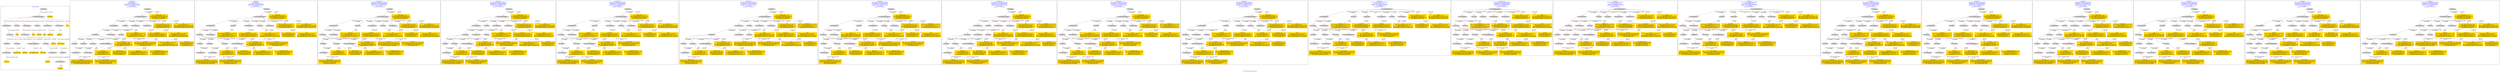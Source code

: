 digraph n0 {
fontcolor="blue"
remincross="true"
label="s26-s-san-francisco-moma.json"
subgraph cluster_0 {
label="1-correct model"
n2[style="filled",color="white",fillcolor="lightgray",label="E12_Production1"];
n3[style="filled",color="white",fillcolor="lightgray",label="E21_Person1"];
n4[style="filled",color="white",fillcolor="lightgray",label="E69_Death1"];
n5[style="filled",color="white",fillcolor="lightgray",label="E74_Group1"];
n6[style="filled",color="white",fillcolor="lightgray",label="E82_Actor_Appellation1"];
n7[style="filled",color="white",fillcolor="lightgray",label="E67_Birth1"];
n8[shape="plaintext",style="filled",fillcolor="gold",label="artistURI"];
n9[style="filled",color="white",fillcolor="lightgray",label="E22_Man-Made_Object1"];
n10[style="filled",color="white",fillcolor="lightgray",label="E35_Title1"];
n11[style="filled",color="white",fillcolor="lightgray",label="E8_Acquisition1"];
n12[style="filled",color="white",fillcolor="lightgray",label="E55_Type1"];
n13[style="filled",color="white",fillcolor="lightgray",label="E54_Dimension1"];
n14[style="filled",color="white",fillcolor="lightgray",label="E78_Collection1"];
n15[shape="plaintext",style="filled",fillcolor="gold",label="url"];
n16[shape="plaintext",style="filled",fillcolor="gold",label="title"];
n17[style="filled",color="white",fillcolor="lightgray",label="E38_Image1"];
n18[shape="plaintext",style="filled",fillcolor="gold",label="image-URL"];
n19[style="filled",color="white",fillcolor="lightgray",label="E48_Place_Name1"];
n20[shape="plaintext",style="filled",fillcolor="gold",label="birthPlace"];
n21[style="filled",color="white",fillcolor="lightgray",label="E52_Time-Span1"];
n22[shape="plaintext",style="filled",fillcolor="gold",label="birthYear"];
n23[style="filled",color="white",fillcolor="lightgray",label="E52_Time-Span2"];
n24[shape="plaintext",style="filled",fillcolor="gold",label="deathYear"];
n25[style="filled",color="white",fillcolor="lightgray",label="E52_Time-Span3"];
n26[shape="plaintext",style="filled",fillcolor="gold",label="when-acquired"];
n27[style="filled",color="white",fillcolor="lightgray",label="E53_Place1"];
n28[shape="plaintext",style="filled",fillcolor="gold",label="dimensions"];
n29[shape="plaintext",style="filled",fillcolor="gold",label="Type_URI"];
n30[shape="plaintext",style="filled",fillcolor="gold",label="type"];
n31[shape="plaintext",style="filled",fillcolor="gold",label="nationality_URI"];
n32[shape="plaintext",style="filled",fillcolor="gold",label="nationality"];
n33[shape="plaintext",style="filled",fillcolor="gold",label="collection"];
n34[shape="plaintext",style="filled",fillcolor="gold",label="artistAppellationURI"];
n35[shape="plaintext",style="filled",fillcolor="gold",label="artistName"];
n36[shape="plaintext",style="filled",fillcolor="gold",label="credit"];
}
subgraph cluster_1 {
label="candidate 0\nlink coherence:1.0\nnode coherence:1.0\nconfidence:0.4669842204738465\nmapping score:0.5306614068246155\ncost:29.99867\n-precision:0.83-recall:0.74"
n38[style="filled",color="white",fillcolor="lightgray",label="E12_Production1"];
n39[style="filled",color="white",fillcolor="lightgray",label="E21_Person1"];
n40[style="filled",color="white",fillcolor="lightgray",label="E52_Time-Span2"];
n41[style="filled",color="white",fillcolor="lightgray",label="E55_Type1"];
n42[style="filled",color="white",fillcolor="lightgray",label="E67_Birth1"];
n43[style="filled",color="white",fillcolor="lightgray",label="E69_Death1"];
n44[style="filled",color="white",fillcolor="lightgray",label="E74_Group1"];
n45[style="filled",color="white",fillcolor="lightgray",label="E82_Actor_Appellation1"];
n46[style="filled",color="white",fillcolor="lightgray",label="E22_Man-Made_Object1"];
n47[style="filled",color="white",fillcolor="lightgray",label="E35_Title1"];
n48[style="filled",color="white",fillcolor="lightgray",label="E54_Dimension1"];
n49[style="filled",color="white",fillcolor="lightgray",label="E8_Acquisition1"];
n50[style="filled",color="white",fillcolor="lightgray",label="E38_Image1"];
n51[style="filled",color="white",fillcolor="lightgray",label="E52_Time-Span1"];
n52[style="filled",color="white",fillcolor="lightgray",label="E52_Time-Span3"];
n53[shape="plaintext",style="filled",fillcolor="gold",label="nationality\n[E74_Group,label,0.556]\n[E74_Group,classLink,0.219]\n[E55_Type,label,0.116]\n[E8_Acquisition,P3_has_note,0.109]"];
n54[shape="plaintext",style="filled",fillcolor="gold",label="birthPlace\n[E33_Linguistic_Object,P3_has_note,0.281]\n[E35_Title,label,0.272]\n[E22_Man-Made_Object,P3_has_note,0.234]\n[E8_Acquisition,P3_has_note,0.212]"];
n55[shape="plaintext",style="filled",fillcolor="gold",label="dimensions\n[E54_Dimension,P3_has_note,0.87]\n[E22_Man-Made_Object,P3_has_note,0.072]\n[E82_Actor_Appellation,label,0.03]\n[E33_Linguistic_Object,P3_has_note,0.028]"];
n56[shape="plaintext",style="filled",fillcolor="gold",label="url\n[E78_Collection,classLink,0.351]\n[E30_Right,P3_has_note,0.23]\n[E22_Man-Made_Object,classLink,0.227]\n[E38_Image,classLink,0.192]"];
n57[shape="plaintext",style="filled",fillcolor="gold",label="title\n[E35_Title,label,0.284]\n[E22_Man-Made_Object,P3_has_note,0.282]\n[E73_Information_Object,P3_has_note,0.241]\n[E33_Linguistic_Object,P3_has_note,0.194]"];
n58[shape="plaintext",style="filled",fillcolor="gold",label="type\n[E8_Acquisition,P3_has_note,0.426]\n[E55_Type,label,0.222]\n[E22_Man-Made_Object,P3_has_note,0.191]\n[E73_Information_Object,P3_has_note,0.161]"];
n59[shape="plaintext",style="filled",fillcolor="gold",label="artistURI\n[E21_Person,classLink,0.356]\n[E39_Actor,classLink,0.288]\n[E82_Actor_Appellation,classLink,0.246]\n[E30_Right,P3_has_note,0.11]"];
n60[shape="plaintext",style="filled",fillcolor="gold",label="Type_URI\n[E55_Type,classLink,0.496]\n[E57_Material,classLink,0.179]\n[E55_Type,label,0.175]\n[E74_Group,classLink,0.15]"];
n61[shape="plaintext",style="filled",fillcolor="gold",label="image-URL\n[E38_Image,classLink,0.686]\n[E22_Man-Made_Object,classLink,0.135]\n[E78_Collection,classLink,0.096]\n[E21_Person,classLink,0.083]"];
n62[shape="plaintext",style="filled",fillcolor="gold",label="artistName\n[E82_Actor_Appellation,label,0.379]\n[E22_Man-Made_Object,P3_has_note,0.223]\n[E30_Right,P3_has_note,0.211]\n[E73_Information_Object,P3_has_note,0.187]"];
n63[shape="plaintext",style="filled",fillcolor="gold",label="artistAppellationURI\n[E82_Actor_Appellation,classLink,0.868]\n[E21_Person,classLink,0.061]\n[E39_Actor,classLink,0.051]\n[E30_Right,P3_has_note,0.02]"];
n64[shape="plaintext",style="filled",fillcolor="gold",label="credit\n[E8_Acquisition,P3_has_note,0.439]\n[E30_Right,P3_has_note,0.377]\n[E22_Man-Made_Object,P3_has_note,0.097]\n[E33_Linguistic_Object,P3_has_note,0.087]"];
n65[shape="plaintext",style="filled",fillcolor="gold",label="when-acquired\n[E52_Time-Span,P82_at_some_time_within,0.476]\n[E52_Time-Span,P82b_end_of_the_end,0.329]\n[E38_Image,classLink,0.098]\n[E52_Time-Span,label,0.097]"];
n66[shape="plaintext",style="filled",fillcolor="gold",label="birthYear\n[E52_Time-Span,P82b_end_of_the_end,0.425]\n[E52_Time-Span,P82_at_some_time_within,0.316]\n[E52_Time-Span,P82a_begin_of_the_begin,0.177]\n[E12_Production,P3_has_note,0.081]"];
n67[shape="plaintext",style="filled",fillcolor="gold",label="deathYear\n[E52_Time-Span,P82_at_some_time_within,0.388]\n[E52_Time-Span,P82b_end_of_the_end,0.364]\n[E12_Production,P3_has_note,0.17]\n[E35_Title,label,0.078]"];
n68[shape="plaintext",style="filled",fillcolor="gold",label="nationality_URI\n[E74_Group,classLink,0.638]\n[E55_Type,classLink,0.196]\n[E57_Material,classLink,0.119]\n[E55_Type,label,0.048]"];
}
subgraph cluster_2 {
label="candidate 1\nlink coherence:1.0\nnode coherence:1.0\nconfidence:0.4669842204738465\nmapping score:0.5306614068246155\ncost:29.99872\n-precision:0.87-recall:0.76"
n70[style="filled",color="white",fillcolor="lightgray",label="E12_Production1"];
n71[style="filled",color="white",fillcolor="lightgray",label="E21_Person1"];
n72[style="filled",color="white",fillcolor="lightgray",label="E52_Time-Span2"];
n73[style="filled",color="white",fillcolor="lightgray",label="E67_Birth1"];
n74[style="filled",color="white",fillcolor="lightgray",label="E69_Death1"];
n75[style="filled",color="white",fillcolor="lightgray",label="E74_Group1"];
n76[style="filled",color="white",fillcolor="lightgray",label="E82_Actor_Appellation1"];
n77[style="filled",color="white",fillcolor="lightgray",label="E22_Man-Made_Object1"];
n78[style="filled",color="white",fillcolor="lightgray",label="E35_Title1"];
n79[style="filled",color="white",fillcolor="lightgray",label="E54_Dimension1"];
n80[style="filled",color="white",fillcolor="lightgray",label="E55_Type2"];
n81[style="filled",color="white",fillcolor="lightgray",label="E8_Acquisition1"];
n82[style="filled",color="white",fillcolor="lightgray",label="E38_Image1"];
n83[style="filled",color="white",fillcolor="lightgray",label="E52_Time-Span1"];
n84[style="filled",color="white",fillcolor="lightgray",label="E52_Time-Span3"];
n85[shape="plaintext",style="filled",fillcolor="gold",label="nationality\n[E74_Group,label,0.556]\n[E74_Group,classLink,0.219]\n[E55_Type,label,0.116]\n[E8_Acquisition,P3_has_note,0.109]"];
n86[shape="plaintext",style="filled",fillcolor="gold",label="birthPlace\n[E33_Linguistic_Object,P3_has_note,0.281]\n[E35_Title,label,0.272]\n[E22_Man-Made_Object,P3_has_note,0.234]\n[E8_Acquisition,P3_has_note,0.212]"];
n87[shape="plaintext",style="filled",fillcolor="gold",label="dimensions\n[E54_Dimension,P3_has_note,0.87]\n[E22_Man-Made_Object,P3_has_note,0.072]\n[E82_Actor_Appellation,label,0.03]\n[E33_Linguistic_Object,P3_has_note,0.028]"];
n88[shape="plaintext",style="filled",fillcolor="gold",label="url\n[E78_Collection,classLink,0.351]\n[E30_Right,P3_has_note,0.23]\n[E22_Man-Made_Object,classLink,0.227]\n[E38_Image,classLink,0.192]"];
n89[shape="plaintext",style="filled",fillcolor="gold",label="title\n[E35_Title,label,0.284]\n[E22_Man-Made_Object,P3_has_note,0.282]\n[E73_Information_Object,P3_has_note,0.241]\n[E33_Linguistic_Object,P3_has_note,0.194]"];
n90[shape="plaintext",style="filled",fillcolor="gold",label="type\n[E8_Acquisition,P3_has_note,0.426]\n[E55_Type,label,0.222]\n[E22_Man-Made_Object,P3_has_note,0.191]\n[E73_Information_Object,P3_has_note,0.161]"];
n91[shape="plaintext",style="filled",fillcolor="gold",label="artistURI\n[E21_Person,classLink,0.356]\n[E39_Actor,classLink,0.288]\n[E82_Actor_Appellation,classLink,0.246]\n[E30_Right,P3_has_note,0.11]"];
n92[shape="plaintext",style="filled",fillcolor="gold",label="Type_URI\n[E55_Type,classLink,0.496]\n[E57_Material,classLink,0.179]\n[E55_Type,label,0.175]\n[E74_Group,classLink,0.15]"];
n93[shape="plaintext",style="filled",fillcolor="gold",label="image-URL\n[E38_Image,classLink,0.686]\n[E22_Man-Made_Object,classLink,0.135]\n[E78_Collection,classLink,0.096]\n[E21_Person,classLink,0.083]"];
n94[shape="plaintext",style="filled",fillcolor="gold",label="artistName\n[E82_Actor_Appellation,label,0.379]\n[E22_Man-Made_Object,P3_has_note,0.223]\n[E30_Right,P3_has_note,0.211]\n[E73_Information_Object,P3_has_note,0.187]"];
n95[shape="plaintext",style="filled",fillcolor="gold",label="artistAppellationURI\n[E82_Actor_Appellation,classLink,0.868]\n[E21_Person,classLink,0.061]\n[E39_Actor,classLink,0.051]\n[E30_Right,P3_has_note,0.02]"];
n96[shape="plaintext",style="filled",fillcolor="gold",label="credit\n[E8_Acquisition,P3_has_note,0.439]\n[E30_Right,P3_has_note,0.377]\n[E22_Man-Made_Object,P3_has_note,0.097]\n[E33_Linguistic_Object,P3_has_note,0.087]"];
n97[shape="plaintext",style="filled",fillcolor="gold",label="when-acquired\n[E52_Time-Span,P82_at_some_time_within,0.476]\n[E52_Time-Span,P82b_end_of_the_end,0.329]\n[E38_Image,classLink,0.098]\n[E52_Time-Span,label,0.097]"];
n98[shape="plaintext",style="filled",fillcolor="gold",label="birthYear\n[E52_Time-Span,P82b_end_of_the_end,0.425]\n[E52_Time-Span,P82_at_some_time_within,0.316]\n[E52_Time-Span,P82a_begin_of_the_begin,0.177]\n[E12_Production,P3_has_note,0.081]"];
n99[shape="plaintext",style="filled",fillcolor="gold",label="deathYear\n[E52_Time-Span,P82_at_some_time_within,0.388]\n[E52_Time-Span,P82b_end_of_the_end,0.364]\n[E12_Production,P3_has_note,0.17]\n[E35_Title,label,0.078]"];
n100[shape="plaintext",style="filled",fillcolor="gold",label="nationality_URI\n[E74_Group,classLink,0.638]\n[E55_Type,classLink,0.196]\n[E57_Material,classLink,0.119]\n[E55_Type,label,0.048]"];
}
subgraph cluster_3 {
label="candidate 10\nlink coherence:0.9642857142857143\nnode coherence:0.9629629629629629\nconfidence:0.47378976281551904\nmapping score:0.5310009085928273\ncost:27.99885\n-precision:0.82-recall:0.68"
n102[style="filled",color="white",fillcolor="lightgray",label="E12_Production1"];
n103[style="filled",color="white",fillcolor="lightgray",label="E21_Person1"];
n104[style="filled",color="white",fillcolor="lightgray",label="E52_Time-Span2"];
n105[style="filled",color="white",fillcolor="lightgray",label="E67_Birth1"];
n106[style="filled",color="white",fillcolor="lightgray",label="E74_Group1"];
n107[style="filled",color="white",fillcolor="lightgray",label="E82_Actor_Appellation1"];
n108[style="filled",color="white",fillcolor="lightgray",label="E22_Man-Made_Object1"];
n109[style="filled",color="white",fillcolor="lightgray",label="E35_Title1"];
n110[style="filled",color="white",fillcolor="lightgray",label="E54_Dimension1"];
n111[style="filled",color="white",fillcolor="lightgray",label="E55_Type2"];
n112[style="filled",color="white",fillcolor="lightgray",label="E8_Acquisition1"];
n113[style="filled",color="white",fillcolor="lightgray",label="E38_Image1"];
n114[style="filled",color="white",fillcolor="lightgray",label="E52_Time-Span1"];
n115[shape="plaintext",style="filled",fillcolor="gold",label="nationality\n[E74_Group,label,0.556]\n[E74_Group,classLink,0.219]\n[E55_Type,label,0.116]\n[E8_Acquisition,P3_has_note,0.109]"];
n116[shape="plaintext",style="filled",fillcolor="gold",label="birthPlace\n[E33_Linguistic_Object,P3_has_note,0.281]\n[E35_Title,label,0.272]\n[E22_Man-Made_Object,P3_has_note,0.234]\n[E8_Acquisition,P3_has_note,0.212]"];
n117[shape="plaintext",style="filled",fillcolor="gold",label="dimensions\n[E54_Dimension,P3_has_note,0.87]\n[E22_Man-Made_Object,P3_has_note,0.072]\n[E82_Actor_Appellation,label,0.03]\n[E33_Linguistic_Object,P3_has_note,0.028]"];
n118[shape="plaintext",style="filled",fillcolor="gold",label="url\n[E78_Collection,classLink,0.351]\n[E30_Right,P3_has_note,0.23]\n[E22_Man-Made_Object,classLink,0.227]\n[E38_Image,classLink,0.192]"];
n119[shape="plaintext",style="filled",fillcolor="gold",label="title\n[E35_Title,label,0.284]\n[E22_Man-Made_Object,P3_has_note,0.282]\n[E73_Information_Object,P3_has_note,0.241]\n[E33_Linguistic_Object,P3_has_note,0.194]"];
n120[shape="plaintext",style="filled",fillcolor="gold",label="type\n[E8_Acquisition,P3_has_note,0.426]\n[E55_Type,label,0.222]\n[E22_Man-Made_Object,P3_has_note,0.191]\n[E73_Information_Object,P3_has_note,0.161]"];
n121[shape="plaintext",style="filled",fillcolor="gold",label="artistURI\n[E21_Person,classLink,0.356]\n[E39_Actor,classLink,0.288]\n[E82_Actor_Appellation,classLink,0.246]\n[E30_Right,P3_has_note,0.11]"];
n122[shape="plaintext",style="filled",fillcolor="gold",label="Type_URI\n[E55_Type,classLink,0.496]\n[E57_Material,classLink,0.179]\n[E55_Type,label,0.175]\n[E74_Group,classLink,0.15]"];
n123[shape="plaintext",style="filled",fillcolor="gold",label="birthYear\n[E52_Time-Span,P82b_end_of_the_end,0.425]\n[E52_Time-Span,P82_at_some_time_within,0.316]\n[E52_Time-Span,P82a_begin_of_the_begin,0.177]\n[E12_Production,P3_has_note,0.081]"];
n124[shape="plaintext",style="filled",fillcolor="gold",label="image-URL\n[E38_Image,classLink,0.686]\n[E22_Man-Made_Object,classLink,0.135]\n[E78_Collection,classLink,0.096]\n[E21_Person,classLink,0.083]"];
n125[shape="plaintext",style="filled",fillcolor="gold",label="artistName\n[E82_Actor_Appellation,label,0.379]\n[E22_Man-Made_Object,P3_has_note,0.223]\n[E30_Right,P3_has_note,0.211]\n[E73_Information_Object,P3_has_note,0.187]"];
n126[shape="plaintext",style="filled",fillcolor="gold",label="artistAppellationURI\n[E82_Actor_Appellation,classLink,0.868]\n[E21_Person,classLink,0.061]\n[E39_Actor,classLink,0.051]\n[E30_Right,P3_has_note,0.02]"];
n127[shape="plaintext",style="filled",fillcolor="gold",label="credit\n[E8_Acquisition,P3_has_note,0.439]\n[E30_Right,P3_has_note,0.377]\n[E22_Man-Made_Object,P3_has_note,0.097]\n[E33_Linguistic_Object,P3_has_note,0.087]"];
n128[shape="plaintext",style="filled",fillcolor="gold",label="when-acquired\n[E52_Time-Span,P82_at_some_time_within,0.476]\n[E52_Time-Span,P82b_end_of_the_end,0.329]\n[E38_Image,classLink,0.098]\n[E52_Time-Span,label,0.097]"];
n129[shape="plaintext",style="filled",fillcolor="gold",label="deathYear\n[E52_Time-Span,P82_at_some_time_within,0.388]\n[E52_Time-Span,P82b_end_of_the_end,0.364]\n[E12_Production,P3_has_note,0.17]\n[E35_Title,label,0.078]"];
n130[shape="plaintext",style="filled",fillcolor="gold",label="nationality_URI\n[E74_Group,classLink,0.638]\n[E55_Type,classLink,0.196]\n[E57_Material,classLink,0.119]\n[E55_Type,label,0.048]"];
}
subgraph cluster_4 {
label="candidate 11\nlink coherence:0.9642857142857143\nnode coherence:0.9629629629629629\nconfidence:0.47378976281551904\nmapping score:0.5310009085928273\ncost:126.9988\n-precision:0.75-recall:0.62"
n132[style="filled",color="white",fillcolor="lightgray",label="E12_Production1"];
n133[style="filled",color="white",fillcolor="lightgray",label="E21_Person1"];
n134[style="filled",color="white",fillcolor="lightgray",label="E52_Time-Span2"];
n135[style="filled",color="white",fillcolor="lightgray",label="E55_Type1"];
n136[style="filled",color="white",fillcolor="lightgray",label="E67_Birth1"];
n137[style="filled",color="white",fillcolor="lightgray",label="E74_Group1"];
n138[style="filled",color="white",fillcolor="lightgray",label="E82_Actor_Appellation1"];
n139[style="filled",color="white",fillcolor="lightgray",label="E22_Man-Made_Object1"];
n140[style="filled",color="white",fillcolor="lightgray",label="E35_Title1"];
n141[style="filled",color="white",fillcolor="lightgray",label="E54_Dimension1"];
n142[style="filled",color="white",fillcolor="lightgray",label="E8_Acquisition1"];
n143[style="filled",color="white",fillcolor="lightgray",label="E38_Image1"];
n144[style="filled",color="white",fillcolor="lightgray",label="E52_Time-Span1"];
n145[shape="plaintext",style="filled",fillcolor="gold",label="nationality\n[E74_Group,label,0.556]\n[E74_Group,classLink,0.219]\n[E55_Type,label,0.116]\n[E8_Acquisition,P3_has_note,0.109]"];
n146[shape="plaintext",style="filled",fillcolor="gold",label="birthYear\n[E52_Time-Span,P82b_end_of_the_end,0.425]\n[E52_Time-Span,P82_at_some_time_within,0.316]\n[E52_Time-Span,P82a_begin_of_the_begin,0.177]\n[E12_Production,P3_has_note,0.081]"];
n147[shape="plaintext",style="filled",fillcolor="gold",label="birthPlace\n[E33_Linguistic_Object,P3_has_note,0.281]\n[E35_Title,label,0.272]\n[E22_Man-Made_Object,P3_has_note,0.234]\n[E8_Acquisition,P3_has_note,0.212]"];
n148[shape="plaintext",style="filled",fillcolor="gold",label="dimensions\n[E54_Dimension,P3_has_note,0.87]\n[E22_Man-Made_Object,P3_has_note,0.072]\n[E82_Actor_Appellation,label,0.03]\n[E33_Linguistic_Object,P3_has_note,0.028]"];
n149[shape="plaintext",style="filled",fillcolor="gold",label="url\n[E78_Collection,classLink,0.351]\n[E30_Right,P3_has_note,0.23]\n[E22_Man-Made_Object,classLink,0.227]\n[E38_Image,classLink,0.192]"];
n150[shape="plaintext",style="filled",fillcolor="gold",label="title\n[E35_Title,label,0.284]\n[E22_Man-Made_Object,P3_has_note,0.282]\n[E73_Information_Object,P3_has_note,0.241]\n[E33_Linguistic_Object,P3_has_note,0.194]"];
n151[shape="plaintext",style="filled",fillcolor="gold",label="type\n[E8_Acquisition,P3_has_note,0.426]\n[E55_Type,label,0.222]\n[E22_Man-Made_Object,P3_has_note,0.191]\n[E73_Information_Object,P3_has_note,0.161]"];
n152[shape="plaintext",style="filled",fillcolor="gold",label="artistURI\n[E21_Person,classLink,0.356]\n[E39_Actor,classLink,0.288]\n[E82_Actor_Appellation,classLink,0.246]\n[E30_Right,P3_has_note,0.11]"];
n153[shape="plaintext",style="filled",fillcolor="gold",label="Type_URI\n[E55_Type,classLink,0.496]\n[E57_Material,classLink,0.179]\n[E55_Type,label,0.175]\n[E74_Group,classLink,0.15]"];
n154[shape="plaintext",style="filled",fillcolor="gold",label="image-URL\n[E38_Image,classLink,0.686]\n[E22_Man-Made_Object,classLink,0.135]\n[E78_Collection,classLink,0.096]\n[E21_Person,classLink,0.083]"];
n155[shape="plaintext",style="filled",fillcolor="gold",label="artistName\n[E82_Actor_Appellation,label,0.379]\n[E22_Man-Made_Object,P3_has_note,0.223]\n[E30_Right,P3_has_note,0.211]\n[E73_Information_Object,P3_has_note,0.187]"];
n156[shape="plaintext",style="filled",fillcolor="gold",label="artistAppellationURI\n[E82_Actor_Appellation,classLink,0.868]\n[E21_Person,classLink,0.061]\n[E39_Actor,classLink,0.051]\n[E30_Right,P3_has_note,0.02]"];
n157[shape="plaintext",style="filled",fillcolor="gold",label="credit\n[E8_Acquisition,P3_has_note,0.439]\n[E30_Right,P3_has_note,0.377]\n[E22_Man-Made_Object,P3_has_note,0.097]\n[E33_Linguistic_Object,P3_has_note,0.087]"];
n158[shape="plaintext",style="filled",fillcolor="gold",label="deathYear\n[E52_Time-Span,P82_at_some_time_within,0.388]\n[E52_Time-Span,P82b_end_of_the_end,0.364]\n[E12_Production,P3_has_note,0.17]\n[E35_Title,label,0.078]"];
n159[shape="plaintext",style="filled",fillcolor="gold",label="when-acquired\n[E52_Time-Span,P82_at_some_time_within,0.476]\n[E52_Time-Span,P82b_end_of_the_end,0.329]\n[E38_Image,classLink,0.098]\n[E52_Time-Span,label,0.097]"];
n160[shape="plaintext",style="filled",fillcolor="gold",label="nationality_URI\n[E74_Group,classLink,0.638]\n[E55_Type,classLink,0.196]\n[E57_Material,classLink,0.119]\n[E55_Type,label,0.048]"];
}
subgraph cluster_5 {
label="candidate 12\nlink coherence:0.9642857142857143\nnode coherence:0.9629629629629629\nconfidence:0.47378976281551904\nmapping score:0.5310009085928273\ncost:126.99885\n-precision:0.79-recall:0.65"
n162[style="filled",color="white",fillcolor="lightgray",label="E12_Production1"];
n163[style="filled",color="white",fillcolor="lightgray",label="E21_Person1"];
n164[style="filled",color="white",fillcolor="lightgray",label="E52_Time-Span2"];
n165[style="filled",color="white",fillcolor="lightgray",label="E67_Birth1"];
n166[style="filled",color="white",fillcolor="lightgray",label="E74_Group1"];
n167[style="filled",color="white",fillcolor="lightgray",label="E82_Actor_Appellation1"];
n168[style="filled",color="white",fillcolor="lightgray",label="E22_Man-Made_Object1"];
n169[style="filled",color="white",fillcolor="lightgray",label="E35_Title1"];
n170[style="filled",color="white",fillcolor="lightgray",label="E54_Dimension1"];
n171[style="filled",color="white",fillcolor="lightgray",label="E55_Type2"];
n172[style="filled",color="white",fillcolor="lightgray",label="E8_Acquisition1"];
n173[style="filled",color="white",fillcolor="lightgray",label="E38_Image1"];
n174[style="filled",color="white",fillcolor="lightgray",label="E52_Time-Span1"];
n175[shape="plaintext",style="filled",fillcolor="gold",label="nationality\n[E74_Group,label,0.556]\n[E74_Group,classLink,0.219]\n[E55_Type,label,0.116]\n[E8_Acquisition,P3_has_note,0.109]"];
n176[shape="plaintext",style="filled",fillcolor="gold",label="birthYear\n[E52_Time-Span,P82b_end_of_the_end,0.425]\n[E52_Time-Span,P82_at_some_time_within,0.316]\n[E52_Time-Span,P82a_begin_of_the_begin,0.177]\n[E12_Production,P3_has_note,0.081]"];
n177[shape="plaintext",style="filled",fillcolor="gold",label="birthPlace\n[E33_Linguistic_Object,P3_has_note,0.281]\n[E35_Title,label,0.272]\n[E22_Man-Made_Object,P3_has_note,0.234]\n[E8_Acquisition,P3_has_note,0.212]"];
n178[shape="plaintext",style="filled",fillcolor="gold",label="dimensions\n[E54_Dimension,P3_has_note,0.87]\n[E22_Man-Made_Object,P3_has_note,0.072]\n[E82_Actor_Appellation,label,0.03]\n[E33_Linguistic_Object,P3_has_note,0.028]"];
n179[shape="plaintext",style="filled",fillcolor="gold",label="url\n[E78_Collection,classLink,0.351]\n[E30_Right,P3_has_note,0.23]\n[E22_Man-Made_Object,classLink,0.227]\n[E38_Image,classLink,0.192]"];
n180[shape="plaintext",style="filled",fillcolor="gold",label="title\n[E35_Title,label,0.284]\n[E22_Man-Made_Object,P3_has_note,0.282]\n[E73_Information_Object,P3_has_note,0.241]\n[E33_Linguistic_Object,P3_has_note,0.194]"];
n181[shape="plaintext",style="filled",fillcolor="gold",label="type\n[E8_Acquisition,P3_has_note,0.426]\n[E55_Type,label,0.222]\n[E22_Man-Made_Object,P3_has_note,0.191]\n[E73_Information_Object,P3_has_note,0.161]"];
n182[shape="plaintext",style="filled",fillcolor="gold",label="artistURI\n[E21_Person,classLink,0.356]\n[E39_Actor,classLink,0.288]\n[E82_Actor_Appellation,classLink,0.246]\n[E30_Right,P3_has_note,0.11]"];
n183[shape="plaintext",style="filled",fillcolor="gold",label="Type_URI\n[E55_Type,classLink,0.496]\n[E57_Material,classLink,0.179]\n[E55_Type,label,0.175]\n[E74_Group,classLink,0.15]"];
n184[shape="plaintext",style="filled",fillcolor="gold",label="image-URL\n[E38_Image,classLink,0.686]\n[E22_Man-Made_Object,classLink,0.135]\n[E78_Collection,classLink,0.096]\n[E21_Person,classLink,0.083]"];
n185[shape="plaintext",style="filled",fillcolor="gold",label="artistName\n[E82_Actor_Appellation,label,0.379]\n[E22_Man-Made_Object,P3_has_note,0.223]\n[E30_Right,P3_has_note,0.211]\n[E73_Information_Object,P3_has_note,0.187]"];
n186[shape="plaintext",style="filled",fillcolor="gold",label="artistAppellationURI\n[E82_Actor_Appellation,classLink,0.868]\n[E21_Person,classLink,0.061]\n[E39_Actor,classLink,0.051]\n[E30_Right,P3_has_note,0.02]"];
n187[shape="plaintext",style="filled",fillcolor="gold",label="credit\n[E8_Acquisition,P3_has_note,0.439]\n[E30_Right,P3_has_note,0.377]\n[E22_Man-Made_Object,P3_has_note,0.097]\n[E33_Linguistic_Object,P3_has_note,0.087]"];
n188[shape="plaintext",style="filled",fillcolor="gold",label="deathYear\n[E52_Time-Span,P82_at_some_time_within,0.388]\n[E52_Time-Span,P82b_end_of_the_end,0.364]\n[E12_Production,P3_has_note,0.17]\n[E35_Title,label,0.078]"];
n189[shape="plaintext",style="filled",fillcolor="gold",label="when-acquired\n[E52_Time-Span,P82_at_some_time_within,0.476]\n[E52_Time-Span,P82b_end_of_the_end,0.329]\n[E38_Image,classLink,0.098]\n[E52_Time-Span,label,0.097]"];
n190[shape="plaintext",style="filled",fillcolor="gold",label="nationality_URI\n[E74_Group,classLink,0.638]\n[E55_Type,classLink,0.196]\n[E57_Material,classLink,0.119]\n[E55_Type,label,0.048]"];
}
subgraph cluster_6 {
label="candidate 13\nlink coherence:0.9642857142857143\nnode coherence:0.9629629629629629\nconfidence:0.4715213685921164\nmapping score:0.5302447771850264\ncost:27.9988\n-precision:0.82-recall:0.68"
n192[style="filled",color="white",fillcolor="lightgray",label="E12_Production1"];
n193[style="filled",color="white",fillcolor="lightgray",label="E21_Person1"];
n194[style="filled",color="white",fillcolor="lightgray",label="E52_Time-Span2"];
n195[style="filled",color="white",fillcolor="lightgray",label="E55_Type1"];
n196[style="filled",color="white",fillcolor="lightgray",label="E67_Birth1"];
n197[style="filled",color="white",fillcolor="lightgray",label="E74_Group1"];
n198[style="filled",color="white",fillcolor="lightgray",label="E82_Actor_Appellation1"];
n199[style="filled",color="white",fillcolor="lightgray",label="E22_Man-Made_Object1"];
n200[style="filled",color="white",fillcolor="lightgray",label="E35_Title1"];
n201[style="filled",color="white",fillcolor="lightgray",label="E54_Dimension1"];
n202[style="filled",color="white",fillcolor="lightgray",label="E8_Acquisition1"];
n203[style="filled",color="white",fillcolor="lightgray",label="E38_Image1"];
n204[style="filled",color="white",fillcolor="lightgray",label="E52_Time-Span1"];
n205[shape="plaintext",style="filled",fillcolor="gold",label="nationality\n[E74_Group,label,0.556]\n[E74_Group,classLink,0.219]\n[E55_Type,label,0.116]\n[E8_Acquisition,P3_has_note,0.109]"];
n206[shape="plaintext",style="filled",fillcolor="gold",label="title\n[E35_Title,label,0.284]\n[E22_Man-Made_Object,P3_has_note,0.282]\n[E73_Information_Object,P3_has_note,0.241]\n[E33_Linguistic_Object,P3_has_note,0.194]"];
n207[shape="plaintext",style="filled",fillcolor="gold",label="dimensions\n[E54_Dimension,P3_has_note,0.87]\n[E22_Man-Made_Object,P3_has_note,0.072]\n[E82_Actor_Appellation,label,0.03]\n[E33_Linguistic_Object,P3_has_note,0.028]"];
n208[shape="plaintext",style="filled",fillcolor="gold",label="url\n[E78_Collection,classLink,0.351]\n[E30_Right,P3_has_note,0.23]\n[E22_Man-Made_Object,classLink,0.227]\n[E38_Image,classLink,0.192]"];
n209[shape="plaintext",style="filled",fillcolor="gold",label="birthPlace\n[E33_Linguistic_Object,P3_has_note,0.281]\n[E35_Title,label,0.272]\n[E22_Man-Made_Object,P3_has_note,0.234]\n[E8_Acquisition,P3_has_note,0.212]"];
n210[shape="plaintext",style="filled",fillcolor="gold",label="type\n[E8_Acquisition,P3_has_note,0.426]\n[E55_Type,label,0.222]\n[E22_Man-Made_Object,P3_has_note,0.191]\n[E73_Information_Object,P3_has_note,0.161]"];
n211[shape="plaintext",style="filled",fillcolor="gold",label="artistURI\n[E21_Person,classLink,0.356]\n[E39_Actor,classLink,0.288]\n[E82_Actor_Appellation,classLink,0.246]\n[E30_Right,P3_has_note,0.11]"];
n212[shape="plaintext",style="filled",fillcolor="gold",label="Type_URI\n[E55_Type,classLink,0.496]\n[E57_Material,classLink,0.179]\n[E55_Type,label,0.175]\n[E74_Group,classLink,0.15]"];
n213[shape="plaintext",style="filled",fillcolor="gold",label="birthYear\n[E52_Time-Span,P82b_end_of_the_end,0.425]\n[E52_Time-Span,P82_at_some_time_within,0.316]\n[E52_Time-Span,P82a_begin_of_the_begin,0.177]\n[E12_Production,P3_has_note,0.081]"];
n214[shape="plaintext",style="filled",fillcolor="gold",label="image-URL\n[E38_Image,classLink,0.686]\n[E22_Man-Made_Object,classLink,0.135]\n[E78_Collection,classLink,0.096]\n[E21_Person,classLink,0.083]"];
n215[shape="plaintext",style="filled",fillcolor="gold",label="artistName\n[E82_Actor_Appellation,label,0.379]\n[E22_Man-Made_Object,P3_has_note,0.223]\n[E30_Right,P3_has_note,0.211]\n[E73_Information_Object,P3_has_note,0.187]"];
n216[shape="plaintext",style="filled",fillcolor="gold",label="artistAppellationURI\n[E82_Actor_Appellation,classLink,0.868]\n[E21_Person,classLink,0.061]\n[E39_Actor,classLink,0.051]\n[E30_Right,P3_has_note,0.02]"];
n217[shape="plaintext",style="filled",fillcolor="gold",label="credit\n[E8_Acquisition,P3_has_note,0.439]\n[E30_Right,P3_has_note,0.377]\n[E22_Man-Made_Object,P3_has_note,0.097]\n[E33_Linguistic_Object,P3_has_note,0.087]"];
n218[shape="plaintext",style="filled",fillcolor="gold",label="when-acquired\n[E52_Time-Span,P82_at_some_time_within,0.476]\n[E52_Time-Span,P82b_end_of_the_end,0.329]\n[E38_Image,classLink,0.098]\n[E52_Time-Span,label,0.097]"];
n219[shape="plaintext",style="filled",fillcolor="gold",label="deathYear\n[E52_Time-Span,P82_at_some_time_within,0.388]\n[E52_Time-Span,P82b_end_of_the_end,0.364]\n[E12_Production,P3_has_note,0.17]\n[E35_Title,label,0.078]"];
n220[shape="plaintext",style="filled",fillcolor="gold",label="nationality_URI\n[E74_Group,classLink,0.638]\n[E55_Type,classLink,0.196]\n[E57_Material,classLink,0.119]\n[E55_Type,label,0.048]"];
}
subgraph cluster_7 {
label="candidate 14\nlink coherence:0.9642857142857143\nnode coherence:0.9629629629629629\nconfidence:0.4715213685921164\nmapping score:0.5302447771850264\ncost:27.99885\n-precision:0.86-recall:0.71"
n222[style="filled",color="white",fillcolor="lightgray",label="E12_Production1"];
n223[style="filled",color="white",fillcolor="lightgray",label="E21_Person1"];
n224[style="filled",color="white",fillcolor="lightgray",label="E52_Time-Span2"];
n225[style="filled",color="white",fillcolor="lightgray",label="E67_Birth1"];
n226[style="filled",color="white",fillcolor="lightgray",label="E74_Group1"];
n227[style="filled",color="white",fillcolor="lightgray",label="E82_Actor_Appellation1"];
n228[style="filled",color="white",fillcolor="lightgray",label="E22_Man-Made_Object1"];
n229[style="filled",color="white",fillcolor="lightgray",label="E35_Title1"];
n230[style="filled",color="white",fillcolor="lightgray",label="E54_Dimension1"];
n231[style="filled",color="white",fillcolor="lightgray",label="E55_Type2"];
n232[style="filled",color="white",fillcolor="lightgray",label="E8_Acquisition1"];
n233[style="filled",color="white",fillcolor="lightgray",label="E38_Image1"];
n234[style="filled",color="white",fillcolor="lightgray",label="E52_Time-Span1"];
n235[shape="plaintext",style="filled",fillcolor="gold",label="nationality\n[E74_Group,label,0.556]\n[E74_Group,classLink,0.219]\n[E55_Type,label,0.116]\n[E8_Acquisition,P3_has_note,0.109]"];
n236[shape="plaintext",style="filled",fillcolor="gold",label="title\n[E35_Title,label,0.284]\n[E22_Man-Made_Object,P3_has_note,0.282]\n[E73_Information_Object,P3_has_note,0.241]\n[E33_Linguistic_Object,P3_has_note,0.194]"];
n237[shape="plaintext",style="filled",fillcolor="gold",label="dimensions\n[E54_Dimension,P3_has_note,0.87]\n[E22_Man-Made_Object,P3_has_note,0.072]\n[E82_Actor_Appellation,label,0.03]\n[E33_Linguistic_Object,P3_has_note,0.028]"];
n238[shape="plaintext",style="filled",fillcolor="gold",label="url\n[E78_Collection,classLink,0.351]\n[E30_Right,P3_has_note,0.23]\n[E22_Man-Made_Object,classLink,0.227]\n[E38_Image,classLink,0.192]"];
n239[shape="plaintext",style="filled",fillcolor="gold",label="birthPlace\n[E33_Linguistic_Object,P3_has_note,0.281]\n[E35_Title,label,0.272]\n[E22_Man-Made_Object,P3_has_note,0.234]\n[E8_Acquisition,P3_has_note,0.212]"];
n240[shape="plaintext",style="filled",fillcolor="gold",label="type\n[E8_Acquisition,P3_has_note,0.426]\n[E55_Type,label,0.222]\n[E22_Man-Made_Object,P3_has_note,0.191]\n[E73_Information_Object,P3_has_note,0.161]"];
n241[shape="plaintext",style="filled",fillcolor="gold",label="artistURI\n[E21_Person,classLink,0.356]\n[E39_Actor,classLink,0.288]\n[E82_Actor_Appellation,classLink,0.246]\n[E30_Right,P3_has_note,0.11]"];
n242[shape="plaintext",style="filled",fillcolor="gold",label="Type_URI\n[E55_Type,classLink,0.496]\n[E57_Material,classLink,0.179]\n[E55_Type,label,0.175]\n[E74_Group,classLink,0.15]"];
n243[shape="plaintext",style="filled",fillcolor="gold",label="birthYear\n[E52_Time-Span,P82b_end_of_the_end,0.425]\n[E52_Time-Span,P82_at_some_time_within,0.316]\n[E52_Time-Span,P82a_begin_of_the_begin,0.177]\n[E12_Production,P3_has_note,0.081]"];
n244[shape="plaintext",style="filled",fillcolor="gold",label="image-URL\n[E38_Image,classLink,0.686]\n[E22_Man-Made_Object,classLink,0.135]\n[E78_Collection,classLink,0.096]\n[E21_Person,classLink,0.083]"];
n245[shape="plaintext",style="filled",fillcolor="gold",label="artistName\n[E82_Actor_Appellation,label,0.379]\n[E22_Man-Made_Object,P3_has_note,0.223]\n[E30_Right,P3_has_note,0.211]\n[E73_Information_Object,P3_has_note,0.187]"];
n246[shape="plaintext",style="filled",fillcolor="gold",label="artistAppellationURI\n[E82_Actor_Appellation,classLink,0.868]\n[E21_Person,classLink,0.061]\n[E39_Actor,classLink,0.051]\n[E30_Right,P3_has_note,0.02]"];
n247[shape="plaintext",style="filled",fillcolor="gold",label="credit\n[E8_Acquisition,P3_has_note,0.439]\n[E30_Right,P3_has_note,0.377]\n[E22_Man-Made_Object,P3_has_note,0.097]\n[E33_Linguistic_Object,P3_has_note,0.087]"];
n248[shape="plaintext",style="filled",fillcolor="gold",label="when-acquired\n[E52_Time-Span,P82_at_some_time_within,0.476]\n[E52_Time-Span,P82b_end_of_the_end,0.329]\n[E38_Image,classLink,0.098]\n[E52_Time-Span,label,0.097]"];
n249[shape="plaintext",style="filled",fillcolor="gold",label="deathYear\n[E52_Time-Span,P82_at_some_time_within,0.388]\n[E52_Time-Span,P82b_end_of_the_end,0.364]\n[E12_Production,P3_has_note,0.17]\n[E35_Title,label,0.078]"];
n250[shape="plaintext",style="filled",fillcolor="gold",label="nationality_URI\n[E74_Group,classLink,0.638]\n[E55_Type,classLink,0.196]\n[E57_Material,classLink,0.119]\n[E55_Type,label,0.048]"];
}
subgraph cluster_8 {
label="candidate 15\nlink coherence:0.9642857142857143\nnode coherence:0.9629629629629629\nconfidence:0.4715213685921164\nmapping score:0.5302447771850264\ncost:126.9988\n-precision:0.79-recall:0.65"
n252[style="filled",color="white",fillcolor="lightgray",label="E12_Production1"];
n253[style="filled",color="white",fillcolor="lightgray",label="E21_Person1"];
n254[style="filled",color="white",fillcolor="lightgray",label="E52_Time-Span2"];
n255[style="filled",color="white",fillcolor="lightgray",label="E55_Type1"];
n256[style="filled",color="white",fillcolor="lightgray",label="E67_Birth1"];
n257[style="filled",color="white",fillcolor="lightgray",label="E74_Group1"];
n258[style="filled",color="white",fillcolor="lightgray",label="E82_Actor_Appellation1"];
n259[style="filled",color="white",fillcolor="lightgray",label="E22_Man-Made_Object1"];
n260[style="filled",color="white",fillcolor="lightgray",label="E35_Title1"];
n261[style="filled",color="white",fillcolor="lightgray",label="E54_Dimension1"];
n262[style="filled",color="white",fillcolor="lightgray",label="E8_Acquisition1"];
n263[style="filled",color="white",fillcolor="lightgray",label="E38_Image1"];
n264[style="filled",color="white",fillcolor="lightgray",label="E52_Time-Span1"];
n265[shape="plaintext",style="filled",fillcolor="gold",label="nationality\n[E74_Group,label,0.556]\n[E74_Group,classLink,0.219]\n[E55_Type,label,0.116]\n[E8_Acquisition,P3_has_note,0.109]"];
n266[shape="plaintext",style="filled",fillcolor="gold",label="birthYear\n[E52_Time-Span,P82b_end_of_the_end,0.425]\n[E52_Time-Span,P82_at_some_time_within,0.316]\n[E52_Time-Span,P82a_begin_of_the_begin,0.177]\n[E12_Production,P3_has_note,0.081]"];
n267[shape="plaintext",style="filled",fillcolor="gold",label="title\n[E35_Title,label,0.284]\n[E22_Man-Made_Object,P3_has_note,0.282]\n[E73_Information_Object,P3_has_note,0.241]\n[E33_Linguistic_Object,P3_has_note,0.194]"];
n268[shape="plaintext",style="filled",fillcolor="gold",label="dimensions\n[E54_Dimension,P3_has_note,0.87]\n[E22_Man-Made_Object,P3_has_note,0.072]\n[E82_Actor_Appellation,label,0.03]\n[E33_Linguistic_Object,P3_has_note,0.028]"];
n269[shape="plaintext",style="filled",fillcolor="gold",label="url\n[E78_Collection,classLink,0.351]\n[E30_Right,P3_has_note,0.23]\n[E22_Man-Made_Object,classLink,0.227]\n[E38_Image,classLink,0.192]"];
n270[shape="plaintext",style="filled",fillcolor="gold",label="birthPlace\n[E33_Linguistic_Object,P3_has_note,0.281]\n[E35_Title,label,0.272]\n[E22_Man-Made_Object,P3_has_note,0.234]\n[E8_Acquisition,P3_has_note,0.212]"];
n271[shape="plaintext",style="filled",fillcolor="gold",label="type\n[E8_Acquisition,P3_has_note,0.426]\n[E55_Type,label,0.222]\n[E22_Man-Made_Object,P3_has_note,0.191]\n[E73_Information_Object,P3_has_note,0.161]"];
n272[shape="plaintext",style="filled",fillcolor="gold",label="artistURI\n[E21_Person,classLink,0.356]\n[E39_Actor,classLink,0.288]\n[E82_Actor_Appellation,classLink,0.246]\n[E30_Right,P3_has_note,0.11]"];
n273[shape="plaintext",style="filled",fillcolor="gold",label="Type_URI\n[E55_Type,classLink,0.496]\n[E57_Material,classLink,0.179]\n[E55_Type,label,0.175]\n[E74_Group,classLink,0.15]"];
n274[shape="plaintext",style="filled",fillcolor="gold",label="image-URL\n[E38_Image,classLink,0.686]\n[E22_Man-Made_Object,classLink,0.135]\n[E78_Collection,classLink,0.096]\n[E21_Person,classLink,0.083]"];
n275[shape="plaintext",style="filled",fillcolor="gold",label="artistName\n[E82_Actor_Appellation,label,0.379]\n[E22_Man-Made_Object,P3_has_note,0.223]\n[E30_Right,P3_has_note,0.211]\n[E73_Information_Object,P3_has_note,0.187]"];
n276[shape="plaintext",style="filled",fillcolor="gold",label="artistAppellationURI\n[E82_Actor_Appellation,classLink,0.868]\n[E21_Person,classLink,0.061]\n[E39_Actor,classLink,0.051]\n[E30_Right,P3_has_note,0.02]"];
n277[shape="plaintext",style="filled",fillcolor="gold",label="credit\n[E8_Acquisition,P3_has_note,0.439]\n[E30_Right,P3_has_note,0.377]\n[E22_Man-Made_Object,P3_has_note,0.097]\n[E33_Linguistic_Object,P3_has_note,0.087]"];
n278[shape="plaintext",style="filled",fillcolor="gold",label="deathYear\n[E52_Time-Span,P82_at_some_time_within,0.388]\n[E52_Time-Span,P82b_end_of_the_end,0.364]\n[E12_Production,P3_has_note,0.17]\n[E35_Title,label,0.078]"];
n279[shape="plaintext",style="filled",fillcolor="gold",label="when-acquired\n[E52_Time-Span,P82_at_some_time_within,0.476]\n[E52_Time-Span,P82b_end_of_the_end,0.329]\n[E38_Image,classLink,0.098]\n[E52_Time-Span,label,0.097]"];
n280[shape="plaintext",style="filled",fillcolor="gold",label="nationality_URI\n[E74_Group,classLink,0.638]\n[E55_Type,classLink,0.196]\n[E57_Material,classLink,0.119]\n[E55_Type,label,0.048]"];
}
subgraph cluster_9 {
label="candidate 16\nlink coherence:0.9642857142857143\nnode coherence:0.9629629629629629\nconfidence:0.4715213685921164\nmapping score:0.5302447771850264\ncost:126.99885\n-precision:0.82-recall:0.68"
n282[style="filled",color="white",fillcolor="lightgray",label="E12_Production1"];
n283[style="filled",color="white",fillcolor="lightgray",label="E21_Person1"];
n284[style="filled",color="white",fillcolor="lightgray",label="E52_Time-Span2"];
n285[style="filled",color="white",fillcolor="lightgray",label="E67_Birth1"];
n286[style="filled",color="white",fillcolor="lightgray",label="E74_Group1"];
n287[style="filled",color="white",fillcolor="lightgray",label="E82_Actor_Appellation1"];
n288[style="filled",color="white",fillcolor="lightgray",label="E22_Man-Made_Object1"];
n289[style="filled",color="white",fillcolor="lightgray",label="E35_Title1"];
n290[style="filled",color="white",fillcolor="lightgray",label="E54_Dimension1"];
n291[style="filled",color="white",fillcolor="lightgray",label="E55_Type2"];
n292[style="filled",color="white",fillcolor="lightgray",label="E8_Acquisition1"];
n293[style="filled",color="white",fillcolor="lightgray",label="E38_Image1"];
n294[style="filled",color="white",fillcolor="lightgray",label="E52_Time-Span1"];
n295[shape="plaintext",style="filled",fillcolor="gold",label="nationality\n[E74_Group,label,0.556]\n[E74_Group,classLink,0.219]\n[E55_Type,label,0.116]\n[E8_Acquisition,P3_has_note,0.109]"];
n296[shape="plaintext",style="filled",fillcolor="gold",label="birthYear\n[E52_Time-Span,P82b_end_of_the_end,0.425]\n[E52_Time-Span,P82_at_some_time_within,0.316]\n[E52_Time-Span,P82a_begin_of_the_begin,0.177]\n[E12_Production,P3_has_note,0.081]"];
n297[shape="plaintext",style="filled",fillcolor="gold",label="title\n[E35_Title,label,0.284]\n[E22_Man-Made_Object,P3_has_note,0.282]\n[E73_Information_Object,P3_has_note,0.241]\n[E33_Linguistic_Object,P3_has_note,0.194]"];
n298[shape="plaintext",style="filled",fillcolor="gold",label="dimensions\n[E54_Dimension,P3_has_note,0.87]\n[E22_Man-Made_Object,P3_has_note,0.072]\n[E82_Actor_Appellation,label,0.03]\n[E33_Linguistic_Object,P3_has_note,0.028]"];
n299[shape="plaintext",style="filled",fillcolor="gold",label="url\n[E78_Collection,classLink,0.351]\n[E30_Right,P3_has_note,0.23]\n[E22_Man-Made_Object,classLink,0.227]\n[E38_Image,classLink,0.192]"];
n300[shape="plaintext",style="filled",fillcolor="gold",label="birthPlace\n[E33_Linguistic_Object,P3_has_note,0.281]\n[E35_Title,label,0.272]\n[E22_Man-Made_Object,P3_has_note,0.234]\n[E8_Acquisition,P3_has_note,0.212]"];
n301[shape="plaintext",style="filled",fillcolor="gold",label="type\n[E8_Acquisition,P3_has_note,0.426]\n[E55_Type,label,0.222]\n[E22_Man-Made_Object,P3_has_note,0.191]\n[E73_Information_Object,P3_has_note,0.161]"];
n302[shape="plaintext",style="filled",fillcolor="gold",label="artistURI\n[E21_Person,classLink,0.356]\n[E39_Actor,classLink,0.288]\n[E82_Actor_Appellation,classLink,0.246]\n[E30_Right,P3_has_note,0.11]"];
n303[shape="plaintext",style="filled",fillcolor="gold",label="Type_URI\n[E55_Type,classLink,0.496]\n[E57_Material,classLink,0.179]\n[E55_Type,label,0.175]\n[E74_Group,classLink,0.15]"];
n304[shape="plaintext",style="filled",fillcolor="gold",label="image-URL\n[E38_Image,classLink,0.686]\n[E22_Man-Made_Object,classLink,0.135]\n[E78_Collection,classLink,0.096]\n[E21_Person,classLink,0.083]"];
n305[shape="plaintext",style="filled",fillcolor="gold",label="artistName\n[E82_Actor_Appellation,label,0.379]\n[E22_Man-Made_Object,P3_has_note,0.223]\n[E30_Right,P3_has_note,0.211]\n[E73_Information_Object,P3_has_note,0.187]"];
n306[shape="plaintext",style="filled",fillcolor="gold",label="artistAppellationURI\n[E82_Actor_Appellation,classLink,0.868]\n[E21_Person,classLink,0.061]\n[E39_Actor,classLink,0.051]\n[E30_Right,P3_has_note,0.02]"];
n307[shape="plaintext",style="filled",fillcolor="gold",label="credit\n[E8_Acquisition,P3_has_note,0.439]\n[E30_Right,P3_has_note,0.377]\n[E22_Man-Made_Object,P3_has_note,0.097]\n[E33_Linguistic_Object,P3_has_note,0.087]"];
n308[shape="plaintext",style="filled",fillcolor="gold",label="deathYear\n[E52_Time-Span,P82_at_some_time_within,0.388]\n[E52_Time-Span,P82b_end_of_the_end,0.364]\n[E12_Production,P3_has_note,0.17]\n[E35_Title,label,0.078]"];
n309[shape="plaintext",style="filled",fillcolor="gold",label="when-acquired\n[E52_Time-Span,P82_at_some_time_within,0.476]\n[E52_Time-Span,P82b_end_of_the_end,0.329]\n[E38_Image,classLink,0.098]\n[E52_Time-Span,label,0.097]"];
n310[shape="plaintext",style="filled",fillcolor="gold",label="nationality_URI\n[E74_Group,classLink,0.638]\n[E55_Type,classLink,0.196]\n[E57_Material,classLink,0.119]\n[E55_Type,label,0.048]"];
}
subgraph cluster_10 {
label="candidate 17\nlink coherence:0.9642857142857143\nnode coherence:0.9629629629629629\nconfidence:0.4186623867227624\nmapping score:0.5126251165619085\ncost:126.99884\n-precision:0.64-recall:0.53"
n312[style="filled",color="white",fillcolor="lightgray",label="E12_Production1"];
n313[style="filled",color="white",fillcolor="lightgray",label="E21_Person1"];
n314[style="filled",color="white",fillcolor="lightgray",label="E52_Time-Span2"];
n315[style="filled",color="white",fillcolor="lightgray",label="E55_Type1"];
n316[style="filled",color="white",fillcolor="lightgray",label="E67_Birth1"];
n317[style="filled",color="white",fillcolor="lightgray",label="E82_Actor_Appellation1"];
n318[style="filled",color="white",fillcolor="lightgray",label="E22_Man-Made_Object1"];
n319[style="filled",color="white",fillcolor="lightgray",label="E35_Title1"];
n320[style="filled",color="white",fillcolor="lightgray",label="E54_Dimension1"];
n321[style="filled",color="white",fillcolor="lightgray",label="E55_Type2"];
n322[style="filled",color="white",fillcolor="lightgray",label="E8_Acquisition1"];
n323[style="filled",color="white",fillcolor="lightgray",label="E38_Image1"];
n324[style="filled",color="white",fillcolor="lightgray",label="E52_Time-Span1"];
n325[shape="plaintext",style="filled",fillcolor="gold",label="birthYear\n[E52_Time-Span,P82b_end_of_the_end,0.425]\n[E52_Time-Span,P82_at_some_time_within,0.316]\n[E52_Time-Span,P82a_begin_of_the_begin,0.177]\n[E12_Production,P3_has_note,0.081]"];
n326[shape="plaintext",style="filled",fillcolor="gold",label="birthPlace\n[E33_Linguistic_Object,P3_has_note,0.281]\n[E35_Title,label,0.272]\n[E22_Man-Made_Object,P3_has_note,0.234]\n[E8_Acquisition,P3_has_note,0.212]"];
n327[shape="plaintext",style="filled",fillcolor="gold",label="dimensions\n[E54_Dimension,P3_has_note,0.87]\n[E22_Man-Made_Object,P3_has_note,0.072]\n[E82_Actor_Appellation,label,0.03]\n[E33_Linguistic_Object,P3_has_note,0.028]"];
n328[shape="plaintext",style="filled",fillcolor="gold",label="url\n[E78_Collection,classLink,0.351]\n[E30_Right,P3_has_note,0.23]\n[E22_Man-Made_Object,classLink,0.227]\n[E38_Image,classLink,0.192]"];
n329[shape="plaintext",style="filled",fillcolor="gold",label="title\n[E35_Title,label,0.284]\n[E22_Man-Made_Object,P3_has_note,0.282]\n[E73_Information_Object,P3_has_note,0.241]\n[E33_Linguistic_Object,P3_has_note,0.194]"];
n330[shape="plaintext",style="filled",fillcolor="gold",label="type\n[E8_Acquisition,P3_has_note,0.426]\n[E55_Type,label,0.222]\n[E22_Man-Made_Object,P3_has_note,0.191]\n[E73_Information_Object,P3_has_note,0.161]"];
n331[shape="plaintext",style="filled",fillcolor="gold",label="nationality\n[E74_Group,label,0.556]\n[E74_Group,classLink,0.219]\n[E55_Type,label,0.116]\n[E8_Acquisition,P3_has_note,0.109]"];
n332[shape="plaintext",style="filled",fillcolor="gold",label="artistURI\n[E21_Person,classLink,0.356]\n[E39_Actor,classLink,0.288]\n[E82_Actor_Appellation,classLink,0.246]\n[E30_Right,P3_has_note,0.11]"];
n333[shape="plaintext",style="filled",fillcolor="gold",label="Type_URI\n[E55_Type,classLink,0.496]\n[E57_Material,classLink,0.179]\n[E55_Type,label,0.175]\n[E74_Group,classLink,0.15]"];
n334[shape="plaintext",style="filled",fillcolor="gold",label="nationality_URI\n[E74_Group,classLink,0.638]\n[E55_Type,classLink,0.196]\n[E57_Material,classLink,0.119]\n[E55_Type,label,0.048]"];
n335[shape="plaintext",style="filled",fillcolor="gold",label="image-URL\n[E38_Image,classLink,0.686]\n[E22_Man-Made_Object,classLink,0.135]\n[E78_Collection,classLink,0.096]\n[E21_Person,classLink,0.083]"];
n336[shape="plaintext",style="filled",fillcolor="gold",label="artistName\n[E82_Actor_Appellation,label,0.379]\n[E22_Man-Made_Object,P3_has_note,0.223]\n[E30_Right,P3_has_note,0.211]\n[E73_Information_Object,P3_has_note,0.187]"];
n337[shape="plaintext",style="filled",fillcolor="gold",label="artistAppellationURI\n[E82_Actor_Appellation,classLink,0.868]\n[E21_Person,classLink,0.061]\n[E39_Actor,classLink,0.051]\n[E30_Right,P3_has_note,0.02]"];
n338[shape="plaintext",style="filled",fillcolor="gold",label="credit\n[E8_Acquisition,P3_has_note,0.439]\n[E30_Right,P3_has_note,0.377]\n[E22_Man-Made_Object,P3_has_note,0.097]\n[E33_Linguistic_Object,P3_has_note,0.087]"];
n339[shape="plaintext",style="filled",fillcolor="gold",label="deathYear\n[E52_Time-Span,P82_at_some_time_within,0.388]\n[E52_Time-Span,P82b_end_of_the_end,0.364]\n[E12_Production,P3_has_note,0.17]\n[E35_Title,label,0.078]"];
n340[shape="plaintext",style="filled",fillcolor="gold",label="when-acquired\n[E52_Time-Span,P82_at_some_time_within,0.476]\n[E52_Time-Span,P82b_end_of_the_end,0.329]\n[E38_Image,classLink,0.098]\n[E52_Time-Span,label,0.097]"];
}
subgraph cluster_11 {
label="candidate 18\nlink coherence:0.9333333333333333\nnode coherence:1.0\nconfidence:0.4669842204738465\nmapping score:0.5306614068246155\ncost:29.99886\n-precision:0.83-recall:0.74"
n342[style="filled",color="white",fillcolor="lightgray",label="E12_Production1"];
n343[style="filled",color="white",fillcolor="lightgray",label="E21_Person1"];
n344[style="filled",color="white",fillcolor="lightgray",label="E52_Time-Span2"];
n345[style="filled",color="white",fillcolor="lightgray",label="E67_Birth1"];
n346[style="filled",color="white",fillcolor="lightgray",label="E69_Death1"];
n347[style="filled",color="white",fillcolor="lightgray",label="E74_Group1"];
n348[style="filled",color="white",fillcolor="lightgray",label="E82_Actor_Appellation1"];
n349[style="filled",color="white",fillcolor="lightgray",label="E22_Man-Made_Object1"];
n350[style="filled",color="white",fillcolor="lightgray",label="E35_Title1"];
n351[style="filled",color="white",fillcolor="lightgray",label="E38_Image1"];
n352[style="filled",color="white",fillcolor="lightgray",label="E54_Dimension1"];
n353[style="filled",color="white",fillcolor="lightgray",label="E55_Type1"];
n354[style="filled",color="white",fillcolor="lightgray",label="E8_Acquisition1"];
n355[style="filled",color="white",fillcolor="lightgray",label="E52_Time-Span1"];
n356[style="filled",color="white",fillcolor="lightgray",label="E52_Time-Span3"];
n357[shape="plaintext",style="filled",fillcolor="gold",label="nationality\n[E74_Group,label,0.556]\n[E74_Group,classLink,0.219]\n[E55_Type,label,0.116]\n[E8_Acquisition,P3_has_note,0.109]"];
n358[shape="plaintext",style="filled",fillcolor="gold",label="birthPlace\n[E33_Linguistic_Object,P3_has_note,0.281]\n[E35_Title,label,0.272]\n[E22_Man-Made_Object,P3_has_note,0.234]\n[E8_Acquisition,P3_has_note,0.212]"];
n359[shape="plaintext",style="filled",fillcolor="gold",label="dimensions\n[E54_Dimension,P3_has_note,0.87]\n[E22_Man-Made_Object,P3_has_note,0.072]\n[E82_Actor_Appellation,label,0.03]\n[E33_Linguistic_Object,P3_has_note,0.028]"];
n360[shape="plaintext",style="filled",fillcolor="gold",label="url\n[E78_Collection,classLink,0.351]\n[E30_Right,P3_has_note,0.23]\n[E22_Man-Made_Object,classLink,0.227]\n[E38_Image,classLink,0.192]"];
n361[shape="plaintext",style="filled",fillcolor="gold",label="title\n[E35_Title,label,0.284]\n[E22_Man-Made_Object,P3_has_note,0.282]\n[E73_Information_Object,P3_has_note,0.241]\n[E33_Linguistic_Object,P3_has_note,0.194]"];
n362[shape="plaintext",style="filled",fillcolor="gold",label="type\n[E8_Acquisition,P3_has_note,0.426]\n[E55_Type,label,0.222]\n[E22_Man-Made_Object,P3_has_note,0.191]\n[E73_Information_Object,P3_has_note,0.161]"];
n363[shape="plaintext",style="filled",fillcolor="gold",label="artistURI\n[E21_Person,classLink,0.356]\n[E39_Actor,classLink,0.288]\n[E82_Actor_Appellation,classLink,0.246]\n[E30_Right,P3_has_note,0.11]"];
n364[shape="plaintext",style="filled",fillcolor="gold",label="Type_URI\n[E55_Type,classLink,0.496]\n[E57_Material,classLink,0.179]\n[E55_Type,label,0.175]\n[E74_Group,classLink,0.15]"];
n365[shape="plaintext",style="filled",fillcolor="gold",label="image-URL\n[E38_Image,classLink,0.686]\n[E22_Man-Made_Object,classLink,0.135]\n[E78_Collection,classLink,0.096]\n[E21_Person,classLink,0.083]"];
n366[shape="plaintext",style="filled",fillcolor="gold",label="artistName\n[E82_Actor_Appellation,label,0.379]\n[E22_Man-Made_Object,P3_has_note,0.223]\n[E30_Right,P3_has_note,0.211]\n[E73_Information_Object,P3_has_note,0.187]"];
n367[shape="plaintext",style="filled",fillcolor="gold",label="artistAppellationURI\n[E82_Actor_Appellation,classLink,0.868]\n[E21_Person,classLink,0.061]\n[E39_Actor,classLink,0.051]\n[E30_Right,P3_has_note,0.02]"];
n368[shape="plaintext",style="filled",fillcolor="gold",label="credit\n[E8_Acquisition,P3_has_note,0.439]\n[E30_Right,P3_has_note,0.377]\n[E22_Man-Made_Object,P3_has_note,0.097]\n[E33_Linguistic_Object,P3_has_note,0.087]"];
n369[shape="plaintext",style="filled",fillcolor="gold",label="when-acquired\n[E52_Time-Span,P82_at_some_time_within,0.476]\n[E52_Time-Span,P82b_end_of_the_end,0.329]\n[E38_Image,classLink,0.098]\n[E52_Time-Span,label,0.097]"];
n370[shape="plaintext",style="filled",fillcolor="gold",label="birthYear\n[E52_Time-Span,P82b_end_of_the_end,0.425]\n[E52_Time-Span,P82_at_some_time_within,0.316]\n[E52_Time-Span,P82a_begin_of_the_begin,0.177]\n[E12_Production,P3_has_note,0.081]"];
n371[shape="plaintext",style="filled",fillcolor="gold",label="deathYear\n[E52_Time-Span,P82_at_some_time_within,0.388]\n[E52_Time-Span,P82b_end_of_the_end,0.364]\n[E12_Production,P3_has_note,0.17]\n[E35_Title,label,0.078]"];
n372[shape="plaintext",style="filled",fillcolor="gold",label="nationality_URI\n[E74_Group,classLink,0.638]\n[E55_Type,classLink,0.196]\n[E57_Material,classLink,0.119]\n[E55_Type,label,0.048]"];
}
subgraph cluster_12 {
label="candidate 19\nlink coherence:0.9310344827586207\nnode coherence:0.9629629629629629\nconfidence:0.47378976281551904\nmapping score:0.5310009085928273\ncost:127.99886\n-precision:0.76-recall:0.65"
n374[style="filled",color="white",fillcolor="lightgray",label="E12_Production1"];
n375[style="filled",color="white",fillcolor="lightgray",label="E21_Person1"];
n376[style="filled",color="white",fillcolor="lightgray",label="E55_Type1"];
n377[style="filled",color="white",fillcolor="lightgray",label="E67_Birth1"];
n378[style="filled",color="white",fillcolor="lightgray",label="E69_Death1"];
n379[style="filled",color="white",fillcolor="lightgray",label="E74_Group1"];
n380[style="filled",color="white",fillcolor="lightgray",label="E82_Actor_Appellation1"];
n381[style="filled",color="white",fillcolor="lightgray",label="E22_Man-Made_Object1"];
n382[style="filled",color="white",fillcolor="lightgray",label="E35_Title1"];
n383[style="filled",color="white",fillcolor="lightgray",label="E38_Image1"];
n384[style="filled",color="white",fillcolor="lightgray",label="E54_Dimension1"];
n385[style="filled",color="white",fillcolor="lightgray",label="E8_Acquisition1"];
n386[style="filled",color="white",fillcolor="lightgray",label="E52_Time-Span1"];
n387[style="filled",color="white",fillcolor="lightgray",label="E52_Time-Span3"];
n388[shape="plaintext",style="filled",fillcolor="gold",label="nationality\n[E74_Group,label,0.556]\n[E74_Group,classLink,0.219]\n[E55_Type,label,0.116]\n[E8_Acquisition,P3_has_note,0.109]"];
n389[shape="plaintext",style="filled",fillcolor="gold",label="birthYear\n[E52_Time-Span,P82b_end_of_the_end,0.425]\n[E52_Time-Span,P82_at_some_time_within,0.316]\n[E52_Time-Span,P82a_begin_of_the_begin,0.177]\n[E12_Production,P3_has_note,0.081]"];
n390[shape="plaintext",style="filled",fillcolor="gold",label="birthPlace\n[E33_Linguistic_Object,P3_has_note,0.281]\n[E35_Title,label,0.272]\n[E22_Man-Made_Object,P3_has_note,0.234]\n[E8_Acquisition,P3_has_note,0.212]"];
n391[shape="plaintext",style="filled",fillcolor="gold",label="dimensions\n[E54_Dimension,P3_has_note,0.87]\n[E22_Man-Made_Object,P3_has_note,0.072]\n[E82_Actor_Appellation,label,0.03]\n[E33_Linguistic_Object,P3_has_note,0.028]"];
n392[shape="plaintext",style="filled",fillcolor="gold",label="url\n[E78_Collection,classLink,0.351]\n[E30_Right,P3_has_note,0.23]\n[E22_Man-Made_Object,classLink,0.227]\n[E38_Image,classLink,0.192]"];
n393[shape="plaintext",style="filled",fillcolor="gold",label="title\n[E35_Title,label,0.284]\n[E22_Man-Made_Object,P3_has_note,0.282]\n[E73_Information_Object,P3_has_note,0.241]\n[E33_Linguistic_Object,P3_has_note,0.194]"];
n394[shape="plaintext",style="filled",fillcolor="gold",label="type\n[E8_Acquisition,P3_has_note,0.426]\n[E55_Type,label,0.222]\n[E22_Man-Made_Object,P3_has_note,0.191]\n[E73_Information_Object,P3_has_note,0.161]"];
n395[shape="plaintext",style="filled",fillcolor="gold",label="artistURI\n[E21_Person,classLink,0.356]\n[E39_Actor,classLink,0.288]\n[E82_Actor_Appellation,classLink,0.246]\n[E30_Right,P3_has_note,0.11]"];
n396[shape="plaintext",style="filled",fillcolor="gold",label="Type_URI\n[E55_Type,classLink,0.496]\n[E57_Material,classLink,0.179]\n[E55_Type,label,0.175]\n[E74_Group,classLink,0.15]"];
n397[shape="plaintext",style="filled",fillcolor="gold",label="image-URL\n[E38_Image,classLink,0.686]\n[E22_Man-Made_Object,classLink,0.135]\n[E78_Collection,classLink,0.096]\n[E21_Person,classLink,0.083]"];
n398[shape="plaintext",style="filled",fillcolor="gold",label="artistName\n[E82_Actor_Appellation,label,0.379]\n[E22_Man-Made_Object,P3_has_note,0.223]\n[E30_Right,P3_has_note,0.211]\n[E73_Information_Object,P3_has_note,0.187]"];
n399[shape="plaintext",style="filled",fillcolor="gold",label="artistAppellationURI\n[E82_Actor_Appellation,classLink,0.868]\n[E21_Person,classLink,0.061]\n[E39_Actor,classLink,0.051]\n[E30_Right,P3_has_note,0.02]"];
n400[shape="plaintext",style="filled",fillcolor="gold",label="credit\n[E8_Acquisition,P3_has_note,0.439]\n[E30_Right,P3_has_note,0.377]\n[E22_Man-Made_Object,P3_has_note,0.097]\n[E33_Linguistic_Object,P3_has_note,0.087]"];
n401[shape="plaintext",style="filled",fillcolor="gold",label="when-acquired\n[E52_Time-Span,P82_at_some_time_within,0.476]\n[E52_Time-Span,P82b_end_of_the_end,0.329]\n[E38_Image,classLink,0.098]\n[E52_Time-Span,label,0.097]"];
n402[shape="plaintext",style="filled",fillcolor="gold",label="deathYear\n[E52_Time-Span,P82_at_some_time_within,0.388]\n[E52_Time-Span,P82b_end_of_the_end,0.364]\n[E12_Production,P3_has_note,0.17]\n[E35_Title,label,0.078]"];
n403[shape="plaintext",style="filled",fillcolor="gold",label="nationality_URI\n[E74_Group,classLink,0.638]\n[E55_Type,classLink,0.196]\n[E57_Material,classLink,0.119]\n[E55_Type,label,0.048]"];
}
subgraph cluster_13 {
label="candidate 2\nlink coherence:0.9666666666666667\nnode coherence:1.0\nconfidence:0.4669842204738465\nmapping score:0.5306614068246155\ncost:29.99877\n-precision:0.8-recall:0.71"
n405[style="filled",color="white",fillcolor="lightgray",label="E12_Production1"];
n406[style="filled",color="white",fillcolor="lightgray",label="E21_Person1"];
n407[style="filled",color="white",fillcolor="lightgray",label="E52_Time-Span2"];
n408[style="filled",color="white",fillcolor="lightgray",label="E55_Type1"];
n409[style="filled",color="white",fillcolor="lightgray",label="E67_Birth1"];
n410[style="filled",color="white",fillcolor="lightgray",label="E69_Death1"];
n411[style="filled",color="white",fillcolor="lightgray",label="E74_Group1"];
n412[style="filled",color="white",fillcolor="lightgray",label="E82_Actor_Appellation1"];
n413[style="filled",color="white",fillcolor="lightgray",label="E22_Man-Made_Object1"];
n414[style="filled",color="white",fillcolor="lightgray",label="E35_Title1"];
n415[style="filled",color="white",fillcolor="lightgray",label="E38_Image1"];
n416[style="filled",color="white",fillcolor="lightgray",label="E54_Dimension1"];
n417[style="filled",color="white",fillcolor="lightgray",label="E8_Acquisition1"];
n418[style="filled",color="white",fillcolor="lightgray",label="E52_Time-Span1"];
n419[style="filled",color="white",fillcolor="lightgray",label="E52_Time-Span3"];
n420[shape="plaintext",style="filled",fillcolor="gold",label="nationality\n[E74_Group,label,0.556]\n[E74_Group,classLink,0.219]\n[E55_Type,label,0.116]\n[E8_Acquisition,P3_has_note,0.109]"];
n421[shape="plaintext",style="filled",fillcolor="gold",label="birthPlace\n[E33_Linguistic_Object,P3_has_note,0.281]\n[E35_Title,label,0.272]\n[E22_Man-Made_Object,P3_has_note,0.234]\n[E8_Acquisition,P3_has_note,0.212]"];
n422[shape="plaintext",style="filled",fillcolor="gold",label="dimensions\n[E54_Dimension,P3_has_note,0.87]\n[E22_Man-Made_Object,P3_has_note,0.072]\n[E82_Actor_Appellation,label,0.03]\n[E33_Linguistic_Object,P3_has_note,0.028]"];
n423[shape="plaintext",style="filled",fillcolor="gold",label="url\n[E78_Collection,classLink,0.351]\n[E30_Right,P3_has_note,0.23]\n[E22_Man-Made_Object,classLink,0.227]\n[E38_Image,classLink,0.192]"];
n424[shape="plaintext",style="filled",fillcolor="gold",label="title\n[E35_Title,label,0.284]\n[E22_Man-Made_Object,P3_has_note,0.282]\n[E73_Information_Object,P3_has_note,0.241]\n[E33_Linguistic_Object,P3_has_note,0.194]"];
n425[shape="plaintext",style="filled",fillcolor="gold",label="type\n[E8_Acquisition,P3_has_note,0.426]\n[E55_Type,label,0.222]\n[E22_Man-Made_Object,P3_has_note,0.191]\n[E73_Information_Object,P3_has_note,0.161]"];
n426[shape="plaintext",style="filled",fillcolor="gold",label="artistURI\n[E21_Person,classLink,0.356]\n[E39_Actor,classLink,0.288]\n[E82_Actor_Appellation,classLink,0.246]\n[E30_Right,P3_has_note,0.11]"];
n427[shape="plaintext",style="filled",fillcolor="gold",label="Type_URI\n[E55_Type,classLink,0.496]\n[E57_Material,classLink,0.179]\n[E55_Type,label,0.175]\n[E74_Group,classLink,0.15]"];
n428[shape="plaintext",style="filled",fillcolor="gold",label="image-URL\n[E38_Image,classLink,0.686]\n[E22_Man-Made_Object,classLink,0.135]\n[E78_Collection,classLink,0.096]\n[E21_Person,classLink,0.083]"];
n429[shape="plaintext",style="filled",fillcolor="gold",label="artistName\n[E82_Actor_Appellation,label,0.379]\n[E22_Man-Made_Object,P3_has_note,0.223]\n[E30_Right,P3_has_note,0.211]\n[E73_Information_Object,P3_has_note,0.187]"];
n430[shape="plaintext",style="filled",fillcolor="gold",label="artistAppellationURI\n[E82_Actor_Appellation,classLink,0.868]\n[E21_Person,classLink,0.061]\n[E39_Actor,classLink,0.051]\n[E30_Right,P3_has_note,0.02]"];
n431[shape="plaintext",style="filled",fillcolor="gold",label="credit\n[E8_Acquisition,P3_has_note,0.439]\n[E30_Right,P3_has_note,0.377]\n[E22_Man-Made_Object,P3_has_note,0.097]\n[E33_Linguistic_Object,P3_has_note,0.087]"];
n432[shape="plaintext",style="filled",fillcolor="gold",label="when-acquired\n[E52_Time-Span,P82_at_some_time_within,0.476]\n[E52_Time-Span,P82b_end_of_the_end,0.329]\n[E38_Image,classLink,0.098]\n[E52_Time-Span,label,0.097]"];
n433[shape="plaintext",style="filled",fillcolor="gold",label="birthYear\n[E52_Time-Span,P82b_end_of_the_end,0.425]\n[E52_Time-Span,P82_at_some_time_within,0.316]\n[E52_Time-Span,P82a_begin_of_the_begin,0.177]\n[E12_Production,P3_has_note,0.081]"];
n434[shape="plaintext",style="filled",fillcolor="gold",label="deathYear\n[E52_Time-Span,P82_at_some_time_within,0.388]\n[E52_Time-Span,P82b_end_of_the_end,0.364]\n[E12_Production,P3_has_note,0.17]\n[E35_Title,label,0.078]"];
n435[shape="plaintext",style="filled",fillcolor="gold",label="nationality_URI\n[E74_Group,classLink,0.638]\n[E55_Type,classLink,0.196]\n[E57_Material,classLink,0.119]\n[E55_Type,label,0.048]"];
}
subgraph cluster_14 {
label="candidate 3\nlink coherence:0.9666666666666667\nnode coherence:1.0\nconfidence:0.4669842204738465\nmapping score:0.5306614068246155\ncost:29.99882\n-precision:0.83-recall:0.74"
n437[style="filled",color="white",fillcolor="lightgray",label="E12_Production1"];
n438[style="filled",color="white",fillcolor="lightgray",label="E21_Person1"];
n439[style="filled",color="white",fillcolor="lightgray",label="E52_Time-Span2"];
n440[style="filled",color="white",fillcolor="lightgray",label="E67_Birth1"];
n441[style="filled",color="white",fillcolor="lightgray",label="E69_Death1"];
n442[style="filled",color="white",fillcolor="lightgray",label="E74_Group1"];
n443[style="filled",color="white",fillcolor="lightgray",label="E82_Actor_Appellation1"];
n444[style="filled",color="white",fillcolor="lightgray",label="E22_Man-Made_Object1"];
n445[style="filled",color="white",fillcolor="lightgray",label="E35_Title1"];
n446[style="filled",color="white",fillcolor="lightgray",label="E38_Image1"];
n447[style="filled",color="white",fillcolor="lightgray",label="E54_Dimension1"];
n448[style="filled",color="white",fillcolor="lightgray",label="E55_Type2"];
n449[style="filled",color="white",fillcolor="lightgray",label="E8_Acquisition1"];
n450[style="filled",color="white",fillcolor="lightgray",label="E52_Time-Span1"];
n451[style="filled",color="white",fillcolor="lightgray",label="E52_Time-Span3"];
n452[shape="plaintext",style="filled",fillcolor="gold",label="nationality\n[E74_Group,label,0.556]\n[E74_Group,classLink,0.219]\n[E55_Type,label,0.116]\n[E8_Acquisition,P3_has_note,0.109]"];
n453[shape="plaintext",style="filled",fillcolor="gold",label="birthPlace\n[E33_Linguistic_Object,P3_has_note,0.281]\n[E35_Title,label,0.272]\n[E22_Man-Made_Object,P3_has_note,0.234]\n[E8_Acquisition,P3_has_note,0.212]"];
n454[shape="plaintext",style="filled",fillcolor="gold",label="dimensions\n[E54_Dimension,P3_has_note,0.87]\n[E22_Man-Made_Object,P3_has_note,0.072]\n[E82_Actor_Appellation,label,0.03]\n[E33_Linguistic_Object,P3_has_note,0.028]"];
n455[shape="plaintext",style="filled",fillcolor="gold",label="url\n[E78_Collection,classLink,0.351]\n[E30_Right,P3_has_note,0.23]\n[E22_Man-Made_Object,classLink,0.227]\n[E38_Image,classLink,0.192]"];
n456[shape="plaintext",style="filled",fillcolor="gold",label="title\n[E35_Title,label,0.284]\n[E22_Man-Made_Object,P3_has_note,0.282]\n[E73_Information_Object,P3_has_note,0.241]\n[E33_Linguistic_Object,P3_has_note,0.194]"];
n457[shape="plaintext",style="filled",fillcolor="gold",label="type\n[E8_Acquisition,P3_has_note,0.426]\n[E55_Type,label,0.222]\n[E22_Man-Made_Object,P3_has_note,0.191]\n[E73_Information_Object,P3_has_note,0.161]"];
n458[shape="plaintext",style="filled",fillcolor="gold",label="artistURI\n[E21_Person,classLink,0.356]\n[E39_Actor,classLink,0.288]\n[E82_Actor_Appellation,classLink,0.246]\n[E30_Right,P3_has_note,0.11]"];
n459[shape="plaintext",style="filled",fillcolor="gold",label="Type_URI\n[E55_Type,classLink,0.496]\n[E57_Material,classLink,0.179]\n[E55_Type,label,0.175]\n[E74_Group,classLink,0.15]"];
n460[shape="plaintext",style="filled",fillcolor="gold",label="image-URL\n[E38_Image,classLink,0.686]\n[E22_Man-Made_Object,classLink,0.135]\n[E78_Collection,classLink,0.096]\n[E21_Person,classLink,0.083]"];
n461[shape="plaintext",style="filled",fillcolor="gold",label="artistName\n[E82_Actor_Appellation,label,0.379]\n[E22_Man-Made_Object,P3_has_note,0.223]\n[E30_Right,P3_has_note,0.211]\n[E73_Information_Object,P3_has_note,0.187]"];
n462[shape="plaintext",style="filled",fillcolor="gold",label="artistAppellationURI\n[E82_Actor_Appellation,classLink,0.868]\n[E21_Person,classLink,0.061]\n[E39_Actor,classLink,0.051]\n[E30_Right,P3_has_note,0.02]"];
n463[shape="plaintext",style="filled",fillcolor="gold",label="credit\n[E8_Acquisition,P3_has_note,0.439]\n[E30_Right,P3_has_note,0.377]\n[E22_Man-Made_Object,P3_has_note,0.097]\n[E33_Linguistic_Object,P3_has_note,0.087]"];
n464[shape="plaintext",style="filled",fillcolor="gold",label="when-acquired\n[E52_Time-Span,P82_at_some_time_within,0.476]\n[E52_Time-Span,P82b_end_of_the_end,0.329]\n[E38_Image,classLink,0.098]\n[E52_Time-Span,label,0.097]"];
n465[shape="plaintext",style="filled",fillcolor="gold",label="birthYear\n[E52_Time-Span,P82b_end_of_the_end,0.425]\n[E52_Time-Span,P82_at_some_time_within,0.316]\n[E52_Time-Span,P82a_begin_of_the_begin,0.177]\n[E12_Production,P3_has_note,0.081]"];
n466[shape="plaintext",style="filled",fillcolor="gold",label="deathYear\n[E52_Time-Span,P82_at_some_time_within,0.388]\n[E52_Time-Span,P82b_end_of_the_end,0.364]\n[E12_Production,P3_has_note,0.17]\n[E35_Title,label,0.078]"];
n467[shape="plaintext",style="filled",fillcolor="gold",label="nationality_URI\n[E74_Group,classLink,0.638]\n[E55_Type,classLink,0.196]\n[E57_Material,classLink,0.119]\n[E55_Type,label,0.048]"];
}
subgraph cluster_15 {
label="candidate 4\nlink coherence:0.9655172413793104\nnode coherence:0.9629629629629629\nconfidence:0.47378976281551904\nmapping score:0.5310009085928273\ncost:127.99876\n-precision:0.79-recall:0.68"
n469[style="filled",color="white",fillcolor="lightgray",label="E12_Production1"];
n470[style="filled",color="white",fillcolor="lightgray",label="E21_Person1"];
n471[style="filled",color="white",fillcolor="lightgray",label="E55_Type1"];
n472[style="filled",color="white",fillcolor="lightgray",label="E67_Birth1"];
n473[style="filled",color="white",fillcolor="lightgray",label="E69_Death1"];
n474[style="filled",color="white",fillcolor="lightgray",label="E74_Group1"];
n475[style="filled",color="white",fillcolor="lightgray",label="E82_Actor_Appellation1"];
n476[style="filled",color="white",fillcolor="lightgray",label="E22_Man-Made_Object1"];
n477[style="filled",color="white",fillcolor="lightgray",label="E35_Title1"];
n478[style="filled",color="white",fillcolor="lightgray",label="E54_Dimension1"];
n479[style="filled",color="white",fillcolor="lightgray",label="E8_Acquisition1"];
n480[style="filled",color="white",fillcolor="lightgray",label="E38_Image1"];
n481[style="filled",color="white",fillcolor="lightgray",label="E52_Time-Span1"];
n482[style="filled",color="white",fillcolor="lightgray",label="E52_Time-Span3"];
n483[shape="plaintext",style="filled",fillcolor="gold",label="nationality\n[E74_Group,label,0.556]\n[E74_Group,classLink,0.219]\n[E55_Type,label,0.116]\n[E8_Acquisition,P3_has_note,0.109]"];
n484[shape="plaintext",style="filled",fillcolor="gold",label="birthYear\n[E52_Time-Span,P82b_end_of_the_end,0.425]\n[E52_Time-Span,P82_at_some_time_within,0.316]\n[E52_Time-Span,P82a_begin_of_the_begin,0.177]\n[E12_Production,P3_has_note,0.081]"];
n485[shape="plaintext",style="filled",fillcolor="gold",label="birthPlace\n[E33_Linguistic_Object,P3_has_note,0.281]\n[E35_Title,label,0.272]\n[E22_Man-Made_Object,P3_has_note,0.234]\n[E8_Acquisition,P3_has_note,0.212]"];
n486[shape="plaintext",style="filled",fillcolor="gold",label="dimensions\n[E54_Dimension,P3_has_note,0.87]\n[E22_Man-Made_Object,P3_has_note,0.072]\n[E82_Actor_Appellation,label,0.03]\n[E33_Linguistic_Object,P3_has_note,0.028]"];
n487[shape="plaintext",style="filled",fillcolor="gold",label="url\n[E78_Collection,classLink,0.351]\n[E30_Right,P3_has_note,0.23]\n[E22_Man-Made_Object,classLink,0.227]\n[E38_Image,classLink,0.192]"];
n488[shape="plaintext",style="filled",fillcolor="gold",label="title\n[E35_Title,label,0.284]\n[E22_Man-Made_Object,P3_has_note,0.282]\n[E73_Information_Object,P3_has_note,0.241]\n[E33_Linguistic_Object,P3_has_note,0.194]"];
n489[shape="plaintext",style="filled",fillcolor="gold",label="type\n[E8_Acquisition,P3_has_note,0.426]\n[E55_Type,label,0.222]\n[E22_Man-Made_Object,P3_has_note,0.191]\n[E73_Information_Object,P3_has_note,0.161]"];
n490[shape="plaintext",style="filled",fillcolor="gold",label="artistURI\n[E21_Person,classLink,0.356]\n[E39_Actor,classLink,0.288]\n[E82_Actor_Appellation,classLink,0.246]\n[E30_Right,P3_has_note,0.11]"];
n491[shape="plaintext",style="filled",fillcolor="gold",label="Type_URI\n[E55_Type,classLink,0.496]\n[E57_Material,classLink,0.179]\n[E55_Type,label,0.175]\n[E74_Group,classLink,0.15]"];
n492[shape="plaintext",style="filled",fillcolor="gold",label="image-URL\n[E38_Image,classLink,0.686]\n[E22_Man-Made_Object,classLink,0.135]\n[E78_Collection,classLink,0.096]\n[E21_Person,classLink,0.083]"];
n493[shape="plaintext",style="filled",fillcolor="gold",label="artistName\n[E82_Actor_Appellation,label,0.379]\n[E22_Man-Made_Object,P3_has_note,0.223]\n[E30_Right,P3_has_note,0.211]\n[E73_Information_Object,P3_has_note,0.187]"];
n494[shape="plaintext",style="filled",fillcolor="gold",label="artistAppellationURI\n[E82_Actor_Appellation,classLink,0.868]\n[E21_Person,classLink,0.061]\n[E39_Actor,classLink,0.051]\n[E30_Right,P3_has_note,0.02]"];
n495[shape="plaintext",style="filled",fillcolor="gold",label="credit\n[E8_Acquisition,P3_has_note,0.439]\n[E30_Right,P3_has_note,0.377]\n[E22_Man-Made_Object,P3_has_note,0.097]\n[E33_Linguistic_Object,P3_has_note,0.087]"];
n496[shape="plaintext",style="filled",fillcolor="gold",label="when-acquired\n[E52_Time-Span,P82_at_some_time_within,0.476]\n[E52_Time-Span,P82b_end_of_the_end,0.329]\n[E38_Image,classLink,0.098]\n[E52_Time-Span,label,0.097]"];
n497[shape="plaintext",style="filled",fillcolor="gold",label="deathYear\n[E52_Time-Span,P82_at_some_time_within,0.388]\n[E52_Time-Span,P82b_end_of_the_end,0.364]\n[E12_Production,P3_has_note,0.17]\n[E35_Title,label,0.078]"];
n498[shape="plaintext",style="filled",fillcolor="gold",label="nationality_URI\n[E74_Group,classLink,0.638]\n[E55_Type,classLink,0.196]\n[E57_Material,classLink,0.119]\n[E55_Type,label,0.048]"];
}
subgraph cluster_16 {
label="candidate 5\nlink coherence:0.9655172413793104\nnode coherence:0.9629629629629629\nconfidence:0.47378976281551904\nmapping score:0.5310009085928273\ncost:127.99881\n-precision:0.83-recall:0.71"
n500[style="filled",color="white",fillcolor="lightgray",label="E12_Production1"];
n501[style="filled",color="white",fillcolor="lightgray",label="E21_Person1"];
n502[style="filled",color="white",fillcolor="lightgray",label="E67_Birth1"];
n503[style="filled",color="white",fillcolor="lightgray",label="E69_Death1"];
n504[style="filled",color="white",fillcolor="lightgray",label="E74_Group1"];
n505[style="filled",color="white",fillcolor="lightgray",label="E82_Actor_Appellation1"];
n506[style="filled",color="white",fillcolor="lightgray",label="E22_Man-Made_Object1"];
n507[style="filled",color="white",fillcolor="lightgray",label="E35_Title1"];
n508[style="filled",color="white",fillcolor="lightgray",label="E54_Dimension1"];
n509[style="filled",color="white",fillcolor="lightgray",label="E55_Type2"];
n510[style="filled",color="white",fillcolor="lightgray",label="E8_Acquisition1"];
n511[style="filled",color="white",fillcolor="lightgray",label="E38_Image1"];
n512[style="filled",color="white",fillcolor="lightgray",label="E52_Time-Span1"];
n513[style="filled",color="white",fillcolor="lightgray",label="E52_Time-Span3"];
n514[shape="plaintext",style="filled",fillcolor="gold",label="nationality\n[E74_Group,label,0.556]\n[E74_Group,classLink,0.219]\n[E55_Type,label,0.116]\n[E8_Acquisition,P3_has_note,0.109]"];
n515[shape="plaintext",style="filled",fillcolor="gold",label="birthYear\n[E52_Time-Span,P82b_end_of_the_end,0.425]\n[E52_Time-Span,P82_at_some_time_within,0.316]\n[E52_Time-Span,P82a_begin_of_the_begin,0.177]\n[E12_Production,P3_has_note,0.081]"];
n516[shape="plaintext",style="filled",fillcolor="gold",label="birthPlace\n[E33_Linguistic_Object,P3_has_note,0.281]\n[E35_Title,label,0.272]\n[E22_Man-Made_Object,P3_has_note,0.234]\n[E8_Acquisition,P3_has_note,0.212]"];
n517[shape="plaintext",style="filled",fillcolor="gold",label="dimensions\n[E54_Dimension,P3_has_note,0.87]\n[E22_Man-Made_Object,P3_has_note,0.072]\n[E82_Actor_Appellation,label,0.03]\n[E33_Linguistic_Object,P3_has_note,0.028]"];
n518[shape="plaintext",style="filled",fillcolor="gold",label="url\n[E78_Collection,classLink,0.351]\n[E30_Right,P3_has_note,0.23]\n[E22_Man-Made_Object,classLink,0.227]\n[E38_Image,classLink,0.192]"];
n519[shape="plaintext",style="filled",fillcolor="gold",label="title\n[E35_Title,label,0.284]\n[E22_Man-Made_Object,P3_has_note,0.282]\n[E73_Information_Object,P3_has_note,0.241]\n[E33_Linguistic_Object,P3_has_note,0.194]"];
n520[shape="plaintext",style="filled",fillcolor="gold",label="type\n[E8_Acquisition,P3_has_note,0.426]\n[E55_Type,label,0.222]\n[E22_Man-Made_Object,P3_has_note,0.191]\n[E73_Information_Object,P3_has_note,0.161]"];
n521[shape="plaintext",style="filled",fillcolor="gold",label="artistURI\n[E21_Person,classLink,0.356]\n[E39_Actor,classLink,0.288]\n[E82_Actor_Appellation,classLink,0.246]\n[E30_Right,P3_has_note,0.11]"];
n522[shape="plaintext",style="filled",fillcolor="gold",label="Type_URI\n[E55_Type,classLink,0.496]\n[E57_Material,classLink,0.179]\n[E55_Type,label,0.175]\n[E74_Group,classLink,0.15]"];
n523[shape="plaintext",style="filled",fillcolor="gold",label="image-URL\n[E38_Image,classLink,0.686]\n[E22_Man-Made_Object,classLink,0.135]\n[E78_Collection,classLink,0.096]\n[E21_Person,classLink,0.083]"];
n524[shape="plaintext",style="filled",fillcolor="gold",label="artistName\n[E82_Actor_Appellation,label,0.379]\n[E22_Man-Made_Object,P3_has_note,0.223]\n[E30_Right,P3_has_note,0.211]\n[E73_Information_Object,P3_has_note,0.187]"];
n525[shape="plaintext",style="filled",fillcolor="gold",label="artistAppellationURI\n[E82_Actor_Appellation,classLink,0.868]\n[E21_Person,classLink,0.061]\n[E39_Actor,classLink,0.051]\n[E30_Right,P3_has_note,0.02]"];
n526[shape="plaintext",style="filled",fillcolor="gold",label="credit\n[E8_Acquisition,P3_has_note,0.439]\n[E30_Right,P3_has_note,0.377]\n[E22_Man-Made_Object,P3_has_note,0.097]\n[E33_Linguistic_Object,P3_has_note,0.087]"];
n527[shape="plaintext",style="filled",fillcolor="gold",label="when-acquired\n[E52_Time-Span,P82_at_some_time_within,0.476]\n[E52_Time-Span,P82b_end_of_the_end,0.329]\n[E38_Image,classLink,0.098]\n[E52_Time-Span,label,0.097]"];
n528[shape="plaintext",style="filled",fillcolor="gold",label="deathYear\n[E52_Time-Span,P82_at_some_time_within,0.388]\n[E52_Time-Span,P82b_end_of_the_end,0.364]\n[E12_Production,P3_has_note,0.17]\n[E35_Title,label,0.078]"];
n529[shape="plaintext",style="filled",fillcolor="gold",label="nationality_URI\n[E74_Group,classLink,0.638]\n[E55_Type,classLink,0.196]\n[E57_Material,classLink,0.119]\n[E55_Type,label,0.048]"];
}
subgraph cluster_17 {
label="candidate 6\nlink coherence:0.9655172413793104\nnode coherence:0.9629629629629629\nconfidence:0.4715213685921164\nmapping score:0.5302447771850264\ncost:127.99876\n-precision:0.83-recall:0.71"
n531[style="filled",color="white",fillcolor="lightgray",label="E12_Production1"];
n532[style="filled",color="white",fillcolor="lightgray",label="E21_Person1"];
n533[style="filled",color="white",fillcolor="lightgray",label="E55_Type1"];
n534[style="filled",color="white",fillcolor="lightgray",label="E67_Birth1"];
n535[style="filled",color="white",fillcolor="lightgray",label="E69_Death1"];
n536[style="filled",color="white",fillcolor="lightgray",label="E74_Group1"];
n537[style="filled",color="white",fillcolor="lightgray",label="E82_Actor_Appellation1"];
n538[style="filled",color="white",fillcolor="lightgray",label="E22_Man-Made_Object1"];
n539[style="filled",color="white",fillcolor="lightgray",label="E35_Title1"];
n540[style="filled",color="white",fillcolor="lightgray",label="E54_Dimension1"];
n541[style="filled",color="white",fillcolor="lightgray",label="E8_Acquisition1"];
n542[style="filled",color="white",fillcolor="lightgray",label="E38_Image1"];
n543[style="filled",color="white",fillcolor="lightgray",label="E52_Time-Span1"];
n544[style="filled",color="white",fillcolor="lightgray",label="E52_Time-Span3"];
n545[shape="plaintext",style="filled",fillcolor="gold",label="nationality\n[E74_Group,label,0.556]\n[E74_Group,classLink,0.219]\n[E55_Type,label,0.116]\n[E8_Acquisition,P3_has_note,0.109]"];
n546[shape="plaintext",style="filled",fillcolor="gold",label="birthYear\n[E52_Time-Span,P82b_end_of_the_end,0.425]\n[E52_Time-Span,P82_at_some_time_within,0.316]\n[E52_Time-Span,P82a_begin_of_the_begin,0.177]\n[E12_Production,P3_has_note,0.081]"];
n547[shape="plaintext",style="filled",fillcolor="gold",label="title\n[E35_Title,label,0.284]\n[E22_Man-Made_Object,P3_has_note,0.282]\n[E73_Information_Object,P3_has_note,0.241]\n[E33_Linguistic_Object,P3_has_note,0.194]"];
n548[shape="plaintext",style="filled",fillcolor="gold",label="dimensions\n[E54_Dimension,P3_has_note,0.87]\n[E22_Man-Made_Object,P3_has_note,0.072]\n[E82_Actor_Appellation,label,0.03]\n[E33_Linguistic_Object,P3_has_note,0.028]"];
n549[shape="plaintext",style="filled",fillcolor="gold",label="url\n[E78_Collection,classLink,0.351]\n[E30_Right,P3_has_note,0.23]\n[E22_Man-Made_Object,classLink,0.227]\n[E38_Image,classLink,0.192]"];
n550[shape="plaintext",style="filled",fillcolor="gold",label="birthPlace\n[E33_Linguistic_Object,P3_has_note,0.281]\n[E35_Title,label,0.272]\n[E22_Man-Made_Object,P3_has_note,0.234]\n[E8_Acquisition,P3_has_note,0.212]"];
n551[shape="plaintext",style="filled",fillcolor="gold",label="type\n[E8_Acquisition,P3_has_note,0.426]\n[E55_Type,label,0.222]\n[E22_Man-Made_Object,P3_has_note,0.191]\n[E73_Information_Object,P3_has_note,0.161]"];
n552[shape="plaintext",style="filled",fillcolor="gold",label="artistURI\n[E21_Person,classLink,0.356]\n[E39_Actor,classLink,0.288]\n[E82_Actor_Appellation,classLink,0.246]\n[E30_Right,P3_has_note,0.11]"];
n553[shape="plaintext",style="filled",fillcolor="gold",label="Type_URI\n[E55_Type,classLink,0.496]\n[E57_Material,classLink,0.179]\n[E55_Type,label,0.175]\n[E74_Group,classLink,0.15]"];
n554[shape="plaintext",style="filled",fillcolor="gold",label="image-URL\n[E38_Image,classLink,0.686]\n[E22_Man-Made_Object,classLink,0.135]\n[E78_Collection,classLink,0.096]\n[E21_Person,classLink,0.083]"];
n555[shape="plaintext",style="filled",fillcolor="gold",label="artistName\n[E82_Actor_Appellation,label,0.379]\n[E22_Man-Made_Object,P3_has_note,0.223]\n[E30_Right,P3_has_note,0.211]\n[E73_Information_Object,P3_has_note,0.187]"];
n556[shape="plaintext",style="filled",fillcolor="gold",label="artistAppellationURI\n[E82_Actor_Appellation,classLink,0.868]\n[E21_Person,classLink,0.061]\n[E39_Actor,classLink,0.051]\n[E30_Right,P3_has_note,0.02]"];
n557[shape="plaintext",style="filled",fillcolor="gold",label="credit\n[E8_Acquisition,P3_has_note,0.439]\n[E30_Right,P3_has_note,0.377]\n[E22_Man-Made_Object,P3_has_note,0.097]\n[E33_Linguistic_Object,P3_has_note,0.087]"];
n558[shape="plaintext",style="filled",fillcolor="gold",label="when-acquired\n[E52_Time-Span,P82_at_some_time_within,0.476]\n[E52_Time-Span,P82b_end_of_the_end,0.329]\n[E38_Image,classLink,0.098]\n[E52_Time-Span,label,0.097]"];
n559[shape="plaintext",style="filled",fillcolor="gold",label="deathYear\n[E52_Time-Span,P82_at_some_time_within,0.388]\n[E52_Time-Span,P82b_end_of_the_end,0.364]\n[E12_Production,P3_has_note,0.17]\n[E35_Title,label,0.078]"];
n560[shape="plaintext",style="filled",fillcolor="gold",label="nationality_URI\n[E74_Group,classLink,0.638]\n[E55_Type,classLink,0.196]\n[E57_Material,classLink,0.119]\n[E55_Type,label,0.048]"];
}
subgraph cluster_18 {
label="candidate 7\nlink coherence:0.9655172413793104\nnode coherence:0.9629629629629629\nconfidence:0.4715213685921164\nmapping score:0.5302447771850264\ncost:127.99881\n-precision:0.86-recall:0.74"
n562[style="filled",color="white",fillcolor="lightgray",label="E12_Production1"];
n563[style="filled",color="white",fillcolor="lightgray",label="E21_Person1"];
n564[style="filled",color="white",fillcolor="lightgray",label="E67_Birth1"];
n565[style="filled",color="white",fillcolor="lightgray",label="E69_Death1"];
n566[style="filled",color="white",fillcolor="lightgray",label="E74_Group1"];
n567[style="filled",color="white",fillcolor="lightgray",label="E82_Actor_Appellation1"];
n568[style="filled",color="white",fillcolor="lightgray",label="E22_Man-Made_Object1"];
n569[style="filled",color="white",fillcolor="lightgray",label="E35_Title1"];
n570[style="filled",color="white",fillcolor="lightgray",label="E54_Dimension1"];
n571[style="filled",color="white",fillcolor="lightgray",label="E55_Type2"];
n572[style="filled",color="white",fillcolor="lightgray",label="E8_Acquisition1"];
n573[style="filled",color="white",fillcolor="lightgray",label="E38_Image1"];
n574[style="filled",color="white",fillcolor="lightgray",label="E52_Time-Span1"];
n575[style="filled",color="white",fillcolor="lightgray",label="E52_Time-Span3"];
n576[shape="plaintext",style="filled",fillcolor="gold",label="nationality\n[E74_Group,label,0.556]\n[E74_Group,classLink,0.219]\n[E55_Type,label,0.116]\n[E8_Acquisition,P3_has_note,0.109]"];
n577[shape="plaintext",style="filled",fillcolor="gold",label="birthYear\n[E52_Time-Span,P82b_end_of_the_end,0.425]\n[E52_Time-Span,P82_at_some_time_within,0.316]\n[E52_Time-Span,P82a_begin_of_the_begin,0.177]\n[E12_Production,P3_has_note,0.081]"];
n578[shape="plaintext",style="filled",fillcolor="gold",label="title\n[E35_Title,label,0.284]\n[E22_Man-Made_Object,P3_has_note,0.282]\n[E73_Information_Object,P3_has_note,0.241]\n[E33_Linguistic_Object,P3_has_note,0.194]"];
n579[shape="plaintext",style="filled",fillcolor="gold",label="dimensions\n[E54_Dimension,P3_has_note,0.87]\n[E22_Man-Made_Object,P3_has_note,0.072]\n[E82_Actor_Appellation,label,0.03]\n[E33_Linguistic_Object,P3_has_note,0.028]"];
n580[shape="plaintext",style="filled",fillcolor="gold",label="url\n[E78_Collection,classLink,0.351]\n[E30_Right,P3_has_note,0.23]\n[E22_Man-Made_Object,classLink,0.227]\n[E38_Image,classLink,0.192]"];
n581[shape="plaintext",style="filled",fillcolor="gold",label="birthPlace\n[E33_Linguistic_Object,P3_has_note,0.281]\n[E35_Title,label,0.272]\n[E22_Man-Made_Object,P3_has_note,0.234]\n[E8_Acquisition,P3_has_note,0.212]"];
n582[shape="plaintext",style="filled",fillcolor="gold",label="type\n[E8_Acquisition,P3_has_note,0.426]\n[E55_Type,label,0.222]\n[E22_Man-Made_Object,P3_has_note,0.191]\n[E73_Information_Object,P3_has_note,0.161]"];
n583[shape="plaintext",style="filled",fillcolor="gold",label="artistURI\n[E21_Person,classLink,0.356]\n[E39_Actor,classLink,0.288]\n[E82_Actor_Appellation,classLink,0.246]\n[E30_Right,P3_has_note,0.11]"];
n584[shape="plaintext",style="filled",fillcolor="gold",label="Type_URI\n[E55_Type,classLink,0.496]\n[E57_Material,classLink,0.179]\n[E55_Type,label,0.175]\n[E74_Group,classLink,0.15]"];
n585[shape="plaintext",style="filled",fillcolor="gold",label="image-URL\n[E38_Image,classLink,0.686]\n[E22_Man-Made_Object,classLink,0.135]\n[E78_Collection,classLink,0.096]\n[E21_Person,classLink,0.083]"];
n586[shape="plaintext",style="filled",fillcolor="gold",label="artistName\n[E82_Actor_Appellation,label,0.379]\n[E22_Man-Made_Object,P3_has_note,0.223]\n[E30_Right,P3_has_note,0.211]\n[E73_Information_Object,P3_has_note,0.187]"];
n587[shape="plaintext",style="filled",fillcolor="gold",label="artistAppellationURI\n[E82_Actor_Appellation,classLink,0.868]\n[E21_Person,classLink,0.061]\n[E39_Actor,classLink,0.051]\n[E30_Right,P3_has_note,0.02]"];
n588[shape="plaintext",style="filled",fillcolor="gold",label="credit\n[E8_Acquisition,P3_has_note,0.439]\n[E30_Right,P3_has_note,0.377]\n[E22_Man-Made_Object,P3_has_note,0.097]\n[E33_Linguistic_Object,P3_has_note,0.087]"];
n589[shape="plaintext",style="filled",fillcolor="gold",label="when-acquired\n[E52_Time-Span,P82_at_some_time_within,0.476]\n[E52_Time-Span,P82b_end_of_the_end,0.329]\n[E38_Image,classLink,0.098]\n[E52_Time-Span,label,0.097]"];
n590[shape="plaintext",style="filled",fillcolor="gold",label="deathYear\n[E52_Time-Span,P82_at_some_time_within,0.388]\n[E52_Time-Span,P82b_end_of_the_end,0.364]\n[E12_Production,P3_has_note,0.17]\n[E35_Title,label,0.078]"];
n591[shape="plaintext",style="filled",fillcolor="gold",label="nationality_URI\n[E74_Group,classLink,0.638]\n[E55_Type,classLink,0.196]\n[E57_Material,classLink,0.119]\n[E55_Type,label,0.048]"];
}
subgraph cluster_19 {
label="candidate 8\nlink coherence:0.9655172413793104\nnode coherence:0.9629629629629629\nconfidence:0.4186623867227624\nmapping score:0.5126251165619085\ncost:127.9988\n-precision:0.69-recall:0.59"
n593[style="filled",color="white",fillcolor="lightgray",label="E12_Production1"];
n594[style="filled",color="white",fillcolor="lightgray",label="E21_Person1"];
n595[style="filled",color="white",fillcolor="lightgray",label="E55_Type1"];
n596[style="filled",color="white",fillcolor="lightgray",label="E67_Birth1"];
n597[style="filled",color="white",fillcolor="lightgray",label="E69_Death1"];
n598[style="filled",color="white",fillcolor="lightgray",label="E82_Actor_Appellation1"];
n599[style="filled",color="white",fillcolor="lightgray",label="E22_Man-Made_Object1"];
n600[style="filled",color="white",fillcolor="lightgray",label="E35_Title1"];
n601[style="filled",color="white",fillcolor="lightgray",label="E54_Dimension1"];
n602[style="filled",color="white",fillcolor="lightgray",label="E55_Type2"];
n603[style="filled",color="white",fillcolor="lightgray",label="E8_Acquisition1"];
n604[style="filled",color="white",fillcolor="lightgray",label="E38_Image1"];
n605[style="filled",color="white",fillcolor="lightgray",label="E52_Time-Span1"];
n606[style="filled",color="white",fillcolor="lightgray",label="E52_Time-Span3"];
n607[shape="plaintext",style="filled",fillcolor="gold",label="birthYear\n[E52_Time-Span,P82b_end_of_the_end,0.425]\n[E52_Time-Span,P82_at_some_time_within,0.316]\n[E52_Time-Span,P82a_begin_of_the_begin,0.177]\n[E12_Production,P3_has_note,0.081]"];
n608[shape="plaintext",style="filled",fillcolor="gold",label="birthPlace\n[E33_Linguistic_Object,P3_has_note,0.281]\n[E35_Title,label,0.272]\n[E22_Man-Made_Object,P3_has_note,0.234]\n[E8_Acquisition,P3_has_note,0.212]"];
n609[shape="plaintext",style="filled",fillcolor="gold",label="dimensions\n[E54_Dimension,P3_has_note,0.87]\n[E22_Man-Made_Object,P3_has_note,0.072]\n[E82_Actor_Appellation,label,0.03]\n[E33_Linguistic_Object,P3_has_note,0.028]"];
n610[shape="plaintext",style="filled",fillcolor="gold",label="url\n[E78_Collection,classLink,0.351]\n[E30_Right,P3_has_note,0.23]\n[E22_Man-Made_Object,classLink,0.227]\n[E38_Image,classLink,0.192]"];
n611[shape="plaintext",style="filled",fillcolor="gold",label="title\n[E35_Title,label,0.284]\n[E22_Man-Made_Object,P3_has_note,0.282]\n[E73_Information_Object,P3_has_note,0.241]\n[E33_Linguistic_Object,P3_has_note,0.194]"];
n612[shape="plaintext",style="filled",fillcolor="gold",label="type\n[E8_Acquisition,P3_has_note,0.426]\n[E55_Type,label,0.222]\n[E22_Man-Made_Object,P3_has_note,0.191]\n[E73_Information_Object,P3_has_note,0.161]"];
n613[shape="plaintext",style="filled",fillcolor="gold",label="nationality\n[E74_Group,label,0.556]\n[E74_Group,classLink,0.219]\n[E55_Type,label,0.116]\n[E8_Acquisition,P3_has_note,0.109]"];
n614[shape="plaintext",style="filled",fillcolor="gold",label="artistURI\n[E21_Person,classLink,0.356]\n[E39_Actor,classLink,0.288]\n[E82_Actor_Appellation,classLink,0.246]\n[E30_Right,P3_has_note,0.11]"];
n615[shape="plaintext",style="filled",fillcolor="gold",label="Type_URI\n[E55_Type,classLink,0.496]\n[E57_Material,classLink,0.179]\n[E55_Type,label,0.175]\n[E74_Group,classLink,0.15]"];
n616[shape="plaintext",style="filled",fillcolor="gold",label="nationality_URI\n[E74_Group,classLink,0.638]\n[E55_Type,classLink,0.196]\n[E57_Material,classLink,0.119]\n[E55_Type,label,0.048]"];
n617[shape="plaintext",style="filled",fillcolor="gold",label="image-URL\n[E38_Image,classLink,0.686]\n[E22_Man-Made_Object,classLink,0.135]\n[E78_Collection,classLink,0.096]\n[E21_Person,classLink,0.083]"];
n618[shape="plaintext",style="filled",fillcolor="gold",label="artistName\n[E82_Actor_Appellation,label,0.379]\n[E22_Man-Made_Object,P3_has_note,0.223]\n[E30_Right,P3_has_note,0.211]\n[E73_Information_Object,P3_has_note,0.187]"];
n619[shape="plaintext",style="filled",fillcolor="gold",label="artistAppellationURI\n[E82_Actor_Appellation,classLink,0.868]\n[E21_Person,classLink,0.061]\n[E39_Actor,classLink,0.051]\n[E30_Right,P3_has_note,0.02]"];
n620[shape="plaintext",style="filled",fillcolor="gold",label="credit\n[E8_Acquisition,P3_has_note,0.439]\n[E30_Right,P3_has_note,0.377]\n[E22_Man-Made_Object,P3_has_note,0.097]\n[E33_Linguistic_Object,P3_has_note,0.087]"];
n621[shape="plaintext",style="filled",fillcolor="gold",label="when-acquired\n[E52_Time-Span,P82_at_some_time_within,0.476]\n[E52_Time-Span,P82b_end_of_the_end,0.329]\n[E38_Image,classLink,0.098]\n[E52_Time-Span,label,0.097]"];
n622[shape="plaintext",style="filled",fillcolor="gold",label="deathYear\n[E52_Time-Span,P82_at_some_time_within,0.388]\n[E52_Time-Span,P82b_end_of_the_end,0.364]\n[E12_Production,P3_has_note,0.17]\n[E35_Title,label,0.078]"];
}
subgraph cluster_20 {
label="candidate 9\nlink coherence:0.9642857142857143\nnode coherence:0.9629629629629629\nconfidence:0.47378976281551904\nmapping score:0.5310009085928273\ncost:27.9988\n-precision:0.79-recall:0.65"
n624[style="filled",color="white",fillcolor="lightgray",label="E12_Production1"];
n625[style="filled",color="white",fillcolor="lightgray",label="E21_Person1"];
n626[style="filled",color="white",fillcolor="lightgray",label="E52_Time-Span2"];
n627[style="filled",color="white",fillcolor="lightgray",label="E55_Type1"];
n628[style="filled",color="white",fillcolor="lightgray",label="E67_Birth1"];
n629[style="filled",color="white",fillcolor="lightgray",label="E74_Group1"];
n630[style="filled",color="white",fillcolor="lightgray",label="E82_Actor_Appellation1"];
n631[style="filled",color="white",fillcolor="lightgray",label="E22_Man-Made_Object1"];
n632[style="filled",color="white",fillcolor="lightgray",label="E35_Title1"];
n633[style="filled",color="white",fillcolor="lightgray",label="E54_Dimension1"];
n634[style="filled",color="white",fillcolor="lightgray",label="E8_Acquisition1"];
n635[style="filled",color="white",fillcolor="lightgray",label="E38_Image1"];
n636[style="filled",color="white",fillcolor="lightgray",label="E52_Time-Span1"];
n637[shape="plaintext",style="filled",fillcolor="gold",label="nationality\n[E74_Group,label,0.556]\n[E74_Group,classLink,0.219]\n[E55_Type,label,0.116]\n[E8_Acquisition,P3_has_note,0.109]"];
n638[shape="plaintext",style="filled",fillcolor="gold",label="birthPlace\n[E33_Linguistic_Object,P3_has_note,0.281]\n[E35_Title,label,0.272]\n[E22_Man-Made_Object,P3_has_note,0.234]\n[E8_Acquisition,P3_has_note,0.212]"];
n639[shape="plaintext",style="filled",fillcolor="gold",label="dimensions\n[E54_Dimension,P3_has_note,0.87]\n[E22_Man-Made_Object,P3_has_note,0.072]\n[E82_Actor_Appellation,label,0.03]\n[E33_Linguistic_Object,P3_has_note,0.028]"];
n640[shape="plaintext",style="filled",fillcolor="gold",label="url\n[E78_Collection,classLink,0.351]\n[E30_Right,P3_has_note,0.23]\n[E22_Man-Made_Object,classLink,0.227]\n[E38_Image,classLink,0.192]"];
n641[shape="plaintext",style="filled",fillcolor="gold",label="title\n[E35_Title,label,0.284]\n[E22_Man-Made_Object,P3_has_note,0.282]\n[E73_Information_Object,P3_has_note,0.241]\n[E33_Linguistic_Object,P3_has_note,0.194]"];
n642[shape="plaintext",style="filled",fillcolor="gold",label="type\n[E8_Acquisition,P3_has_note,0.426]\n[E55_Type,label,0.222]\n[E22_Man-Made_Object,P3_has_note,0.191]\n[E73_Information_Object,P3_has_note,0.161]"];
n643[shape="plaintext",style="filled",fillcolor="gold",label="artistURI\n[E21_Person,classLink,0.356]\n[E39_Actor,classLink,0.288]\n[E82_Actor_Appellation,classLink,0.246]\n[E30_Right,P3_has_note,0.11]"];
n644[shape="plaintext",style="filled",fillcolor="gold",label="Type_URI\n[E55_Type,classLink,0.496]\n[E57_Material,classLink,0.179]\n[E55_Type,label,0.175]\n[E74_Group,classLink,0.15]"];
n645[shape="plaintext",style="filled",fillcolor="gold",label="birthYear\n[E52_Time-Span,P82b_end_of_the_end,0.425]\n[E52_Time-Span,P82_at_some_time_within,0.316]\n[E52_Time-Span,P82a_begin_of_the_begin,0.177]\n[E12_Production,P3_has_note,0.081]"];
n646[shape="plaintext",style="filled",fillcolor="gold",label="image-URL\n[E38_Image,classLink,0.686]\n[E22_Man-Made_Object,classLink,0.135]\n[E78_Collection,classLink,0.096]\n[E21_Person,classLink,0.083]"];
n647[shape="plaintext",style="filled",fillcolor="gold",label="artistName\n[E82_Actor_Appellation,label,0.379]\n[E22_Man-Made_Object,P3_has_note,0.223]\n[E30_Right,P3_has_note,0.211]\n[E73_Information_Object,P3_has_note,0.187]"];
n648[shape="plaintext",style="filled",fillcolor="gold",label="artistAppellationURI\n[E82_Actor_Appellation,classLink,0.868]\n[E21_Person,classLink,0.061]\n[E39_Actor,classLink,0.051]\n[E30_Right,P3_has_note,0.02]"];
n649[shape="plaintext",style="filled",fillcolor="gold",label="credit\n[E8_Acquisition,P3_has_note,0.439]\n[E30_Right,P3_has_note,0.377]\n[E22_Man-Made_Object,P3_has_note,0.097]\n[E33_Linguistic_Object,P3_has_note,0.087]"];
n650[shape="plaintext",style="filled",fillcolor="gold",label="when-acquired\n[E52_Time-Span,P82_at_some_time_within,0.476]\n[E52_Time-Span,P82b_end_of_the_end,0.329]\n[E38_Image,classLink,0.098]\n[E52_Time-Span,label,0.097]"];
n651[shape="plaintext",style="filled",fillcolor="gold",label="deathYear\n[E52_Time-Span,P82_at_some_time_within,0.388]\n[E52_Time-Span,P82b_end_of_the_end,0.364]\n[E12_Production,P3_has_note,0.17]\n[E35_Title,label,0.078]"];
n652[shape="plaintext",style="filled",fillcolor="gold",label="nationality_URI\n[E74_Group,classLink,0.638]\n[E55_Type,classLink,0.196]\n[E57_Material,classLink,0.119]\n[E55_Type,label,0.048]"];
}
n2 -> n3[color="brown",fontcolor="black",label="P14_carried_out_by"]
n3 -> n4[color="brown",fontcolor="black",label="P100i_died_in"]
n3 -> n5[color="brown",fontcolor="black",label="P107i_is_current_or_former_member_of"]
n3 -> n6[color="brown",fontcolor="black",label="P131_is_identified_by"]
n3 -> n7[color="brown",fontcolor="black",label="P98i_was_born"]
n3 -> n8[color="brown",fontcolor="black",label="classLink"]
n9 -> n10[color="brown",fontcolor="black",label="P102_has_title"]
n9 -> n2[color="brown",fontcolor="black",label="P108i_was_produced_by"]
n9 -> n11[color="brown",fontcolor="black",label="P24i_changed_ownership_through"]
n9 -> n12[color="brown",fontcolor="black",label="P2_has_type"]
n9 -> n13[color="brown",fontcolor="black",label="P43_has_dimension"]
n9 -> n14[color="brown",fontcolor="black",label="P46i_forms_part_of"]
n9 -> n15[color="brown",fontcolor="black",label="classLink"]
n10 -> n16[color="brown",fontcolor="black",label="label"]
n17 -> n9[color="brown",fontcolor="black",label="P138_represents"]
n17 -> n18[color="brown",fontcolor="black",label="classLink"]
n19 -> n20[color="brown",fontcolor="black",label="label"]
n21 -> n22[color="brown",fontcolor="black",label="P82_at_some_time_within"]
n23 -> n24[color="brown",fontcolor="black",label="P82_at_some_time_within"]
n25 -> n26[color="brown",fontcolor="black",label="P82_at_some_time_within"]
n27 -> n19[color="brown",fontcolor="black",label="P87_is_identified_by"]
n13 -> n28[color="brown",fontcolor="black",label="P3_has_note"]
n12 -> n29[color="brown",fontcolor="black",label="classLink"]
n12 -> n30[color="brown",fontcolor="black",label="label"]
n7 -> n21[color="brown",fontcolor="black",label="P4_has_time-span"]
n7 -> n27[color="brown",fontcolor="black",label="P7_took_place_at"]
n4 -> n23[color="brown",fontcolor="black",label="P4_has_time-span"]
n5 -> n31[color="brown",fontcolor="black",label="classLink"]
n5 -> n32[color="brown",fontcolor="black",label="label"]
n14 -> n33[color="brown",fontcolor="black",label="label"]
n6 -> n34[color="brown",fontcolor="black",label="classLink"]
n6 -> n35[color="brown",fontcolor="black",label="label"]
n11 -> n36[color="brown",fontcolor="black",label="P3_has_note"]
n11 -> n25[color="brown",fontcolor="black",label="P4_has_time-span"]
n38 -> n39[color="brown",fontcolor="black",label="P14_carried_out_by\nw=0.99987"]
n38 -> n40[color="brown",fontcolor="black",label="P4_has_time-span\nw=0.99991"]
n38 -> n41[color="brown",fontcolor="black",label="P32_used_general_technique\nw=0.99991"]
n39 -> n42[color="brown",fontcolor="black",label="P98i_was_born\nw=0.99992"]
n39 -> n43[color="brown",fontcolor="black",label="P100i_died_in\nw=0.99992"]
n39 -> n44[color="brown",fontcolor="black",label="P107i_is_current_or_former_member_of\nw=0.99992"]
n39 -> n45[color="brown",fontcolor="black",label="P131_is_identified_by\nw=0.99987"]
n46 -> n38[color="brown",fontcolor="black",label="P108i_was_produced_by\nw=0.99986"]
n46 -> n47[color="brown",fontcolor="black",label="P102_has_title\nw=0.99988"]
n46 -> n48[color="brown",fontcolor="black",label="P43_has_dimension\nw=0.99989"]
n46 -> n49[color="brown",fontcolor="black",label="P24i_changed_ownership_through\nw=0.99992"]
n50 -> n46[color="brown",fontcolor="black",label="P138_represents\nw=0.9999"]
n42 -> n51[color="brown",fontcolor="black",label="P4_has_time-span\nw=0.99995"]
n43 -> n52[color="brown",fontcolor="black",label="P4_has_time-span\nw=0.99995"]
n44 -> n53[color="brown",fontcolor="black",label="label\nw=1.0"]
n47 -> n54[color="brown",fontcolor="black",label="label\nw=1.0"]
n48 -> n55[color="brown",fontcolor="black",label="P3_has_note\nw=1.0"]
n46 -> n56[color="brown",fontcolor="black",label="classLink\nw=1.0"]
n46 -> n57[color="brown",fontcolor="black",label="P3_has_note\nw=1.0"]
n41 -> n58[color="brown",fontcolor="black",label="label\nw=1.0"]
n39 -> n59[color="brown",fontcolor="black",label="classLink\nw=1.0"]
n41 -> n60[color="brown",fontcolor="black",label="classLink\nw=1.0"]
n50 -> n61[color="brown",fontcolor="black",label="classLink\nw=1.0"]
n45 -> n62[color="brown",fontcolor="black",label="label\nw=1.0"]
n45 -> n63[color="brown",fontcolor="black",label="classLink\nw=1.0"]
n49 -> n64[color="brown",fontcolor="black",label="P3_has_note\nw=1.0"]
n52 -> n65[color="brown",fontcolor="black",label="P82_at_some_time_within\nw=1.0"]
n51 -> n66[color="brown",fontcolor="black",label="P82_at_some_time_within\nw=1.0"]
n40 -> n67[color="brown",fontcolor="black",label="P82_at_some_time_within\nw=1.0"]
n44 -> n68[color="brown",fontcolor="black",label="classLink\nw=1.0"]
n70 -> n71[color="brown",fontcolor="black",label="P14_carried_out_by\nw=0.99987"]
n70 -> n72[color="brown",fontcolor="black",label="P4_has_time-span\nw=0.99991"]
n71 -> n73[color="brown",fontcolor="black",label="P98i_was_born\nw=0.99992"]
n71 -> n74[color="brown",fontcolor="black",label="P100i_died_in\nw=0.99992"]
n71 -> n75[color="brown",fontcolor="black",label="P107i_is_current_or_former_member_of\nw=0.99992"]
n71 -> n76[color="brown",fontcolor="black",label="P131_is_identified_by\nw=0.99987"]
n77 -> n70[color="brown",fontcolor="black",label="P108i_was_produced_by\nw=0.99986"]
n77 -> n78[color="brown",fontcolor="black",label="P102_has_title\nw=0.99988"]
n77 -> n79[color="brown",fontcolor="black",label="P43_has_dimension\nw=0.99989"]
n77 -> n80[color="brown",fontcolor="black",label="P2_has_type\nw=0.99996"]
n77 -> n81[color="brown",fontcolor="black",label="P24i_changed_ownership_through\nw=0.99992"]
n82 -> n77[color="brown",fontcolor="black",label="P138_represents\nw=0.9999"]
n73 -> n83[color="brown",fontcolor="black",label="P4_has_time-span\nw=0.99995"]
n74 -> n84[color="brown",fontcolor="black",label="P4_has_time-span\nw=0.99995"]
n75 -> n85[color="brown",fontcolor="black",label="label\nw=1.0"]
n78 -> n86[color="brown",fontcolor="black",label="label\nw=1.0"]
n79 -> n87[color="brown",fontcolor="black",label="P3_has_note\nw=1.0"]
n77 -> n88[color="brown",fontcolor="black",label="classLink\nw=1.0"]
n77 -> n89[color="brown",fontcolor="black",label="P3_has_note\nw=1.0"]
n80 -> n90[color="brown",fontcolor="black",label="label\nw=1.0"]
n71 -> n91[color="brown",fontcolor="black",label="classLink\nw=1.0"]
n80 -> n92[color="brown",fontcolor="black",label="classLink\nw=1.0"]
n82 -> n93[color="brown",fontcolor="black",label="classLink\nw=1.0"]
n76 -> n94[color="brown",fontcolor="black",label="label\nw=1.0"]
n76 -> n95[color="brown",fontcolor="black",label="classLink\nw=1.0"]
n81 -> n96[color="brown",fontcolor="black",label="P3_has_note\nw=1.0"]
n84 -> n97[color="brown",fontcolor="black",label="P82_at_some_time_within\nw=1.0"]
n83 -> n98[color="brown",fontcolor="black",label="P82_at_some_time_within\nw=1.0"]
n72 -> n99[color="brown",fontcolor="black",label="P82_at_some_time_within\nw=1.0"]
n75 -> n100[color="brown",fontcolor="black",label="classLink\nw=1.0"]
n102 -> n103[color="brown",fontcolor="black",label="P14_carried_out_by\nw=0.99987"]
n102 -> n104[color="brown",fontcolor="black",label="P4_has_time-span\nw=0.99991"]
n103 -> n105[color="brown",fontcolor="black",label="P98i_was_born\nw=0.99992"]
n103 -> n106[color="brown",fontcolor="black",label="P107i_is_current_or_former_member_of\nw=0.99992"]
n103 -> n107[color="brown",fontcolor="black",label="P131_is_identified_by\nw=0.99987"]
n108 -> n102[color="brown",fontcolor="black",label="P108i_was_produced_by\nw=0.99986"]
n108 -> n109[color="brown",fontcolor="black",label="P102_has_title\nw=0.99988"]
n108 -> n110[color="brown",fontcolor="black",label="P43_has_dimension\nw=0.99989"]
n108 -> n111[color="brown",fontcolor="black",label="P2_has_type\nw=0.99996"]
n108 -> n112[color="brown",fontcolor="black",label="P24i_changed_ownership_through\nw=0.99992"]
n113 -> n108[color="brown",fontcolor="black",label="P138_represents\nw=0.9999"]
n105 -> n114[color="brown",fontcolor="black",label="P4_has_time-span\nw=0.99995"]
n106 -> n115[color="brown",fontcolor="black",label="label\nw=1.0"]
n109 -> n116[color="brown",fontcolor="black",label="label\nw=1.0"]
n110 -> n117[color="brown",fontcolor="black",label="P3_has_note\nw=1.0"]
n108 -> n118[color="brown",fontcolor="black",label="classLink\nw=1.0"]
n108 -> n119[color="brown",fontcolor="black",label="P3_has_note\nw=1.0"]
n111 -> n120[color="brown",fontcolor="black",label="label\nw=1.0"]
n103 -> n121[color="brown",fontcolor="black",label="classLink\nw=1.0"]
n111 -> n122[color="brown",fontcolor="black",label="classLink\nw=1.0"]
n104 -> n123[color="brown",fontcolor="black",label="P82b_end_of_the_end\nw=1.0"]
n113 -> n124[color="brown",fontcolor="black",label="classLink\nw=1.0"]
n107 -> n125[color="brown",fontcolor="black",label="label\nw=1.0"]
n107 -> n126[color="brown",fontcolor="black",label="classLink\nw=1.0"]
n112 -> n127[color="brown",fontcolor="black",label="P3_has_note\nw=1.0"]
n114 -> n128[color="brown",fontcolor="black",label="P82_at_some_time_within\nw=1.0"]
n104 -> n129[color="brown",fontcolor="black",label="P82_at_some_time_within\nw=1.0"]
n106 -> n130[color="brown",fontcolor="black",label="classLink\nw=1.0"]
n132 -> n133[color="brown",fontcolor="black",label="P14_carried_out_by\nw=0.99987"]
n132 -> n134[color="brown",fontcolor="black",label="P4_has_time-span\nw=0.99991"]
n132 -> n135[color="brown",fontcolor="black",label="P32_used_general_technique\nw=0.99991"]
n133 -> n136[color="brown",fontcolor="black",label="P98i_was_born\nw=0.99992"]
n133 -> n137[color="brown",fontcolor="black",label="P107i_is_current_or_former_member_of\nw=0.99992"]
n133 -> n138[color="brown",fontcolor="black",label="P131_is_identified_by\nw=0.99987"]
n139 -> n132[color="brown",fontcolor="black",label="P108i_was_produced_by\nw=0.99986"]
n139 -> n140[color="brown",fontcolor="black",label="P102_has_title\nw=0.99988"]
n139 -> n141[color="brown",fontcolor="black",label="P43_has_dimension\nw=0.99989"]
n139 -> n142[color="brown",fontcolor="black",label="P24i_changed_ownership_through\nw=0.99992"]
n143 -> n139[color="brown",fontcolor="black",label="P138_represents\nw=0.9999"]
n136 -> n144[color="brown",fontcolor="black",label="P4_has_time-span\nw=0.99995"]
n137 -> n145[color="brown",fontcolor="black",label="label\nw=1.0"]
n144 -> n146[color="brown",fontcolor="black",label="P82b_end_of_the_end\nw=100.0"]
n140 -> n147[color="brown",fontcolor="black",label="label\nw=1.0"]
n141 -> n148[color="brown",fontcolor="black",label="P3_has_note\nw=1.0"]
n139 -> n149[color="brown",fontcolor="black",label="classLink\nw=1.0"]
n139 -> n150[color="brown",fontcolor="black",label="P3_has_note\nw=1.0"]
n135 -> n151[color="brown",fontcolor="black",label="label\nw=1.0"]
n133 -> n152[color="brown",fontcolor="black",label="classLink\nw=1.0"]
n135 -> n153[color="brown",fontcolor="black",label="classLink\nw=1.0"]
n143 -> n154[color="brown",fontcolor="black",label="classLink\nw=1.0"]
n138 -> n155[color="brown",fontcolor="black",label="label\nw=1.0"]
n138 -> n156[color="brown",fontcolor="black",label="classLink\nw=1.0"]
n142 -> n157[color="brown",fontcolor="black",label="P3_has_note\nw=1.0"]
n144 -> n158[color="brown",fontcolor="black",label="P82_at_some_time_within\nw=1.0"]
n134 -> n159[color="brown",fontcolor="black",label="P82_at_some_time_within\nw=1.0"]
n137 -> n160[color="brown",fontcolor="black",label="classLink\nw=1.0"]
n162 -> n163[color="brown",fontcolor="black",label="P14_carried_out_by\nw=0.99987"]
n162 -> n164[color="brown",fontcolor="black",label="P4_has_time-span\nw=0.99991"]
n163 -> n165[color="brown",fontcolor="black",label="P98i_was_born\nw=0.99992"]
n163 -> n166[color="brown",fontcolor="black",label="P107i_is_current_or_former_member_of\nw=0.99992"]
n163 -> n167[color="brown",fontcolor="black",label="P131_is_identified_by\nw=0.99987"]
n168 -> n162[color="brown",fontcolor="black",label="P108i_was_produced_by\nw=0.99986"]
n168 -> n169[color="brown",fontcolor="black",label="P102_has_title\nw=0.99988"]
n168 -> n170[color="brown",fontcolor="black",label="P43_has_dimension\nw=0.99989"]
n168 -> n171[color="brown",fontcolor="black",label="P2_has_type\nw=0.99996"]
n168 -> n172[color="brown",fontcolor="black",label="P24i_changed_ownership_through\nw=0.99992"]
n173 -> n168[color="brown",fontcolor="black",label="P138_represents\nw=0.9999"]
n165 -> n174[color="brown",fontcolor="black",label="P4_has_time-span\nw=0.99995"]
n166 -> n175[color="brown",fontcolor="black",label="label\nw=1.0"]
n174 -> n176[color="brown",fontcolor="black",label="P82b_end_of_the_end\nw=100.0"]
n169 -> n177[color="brown",fontcolor="black",label="label\nw=1.0"]
n170 -> n178[color="brown",fontcolor="black",label="P3_has_note\nw=1.0"]
n168 -> n179[color="brown",fontcolor="black",label="classLink\nw=1.0"]
n168 -> n180[color="brown",fontcolor="black",label="P3_has_note\nw=1.0"]
n171 -> n181[color="brown",fontcolor="black",label="label\nw=1.0"]
n163 -> n182[color="brown",fontcolor="black",label="classLink\nw=1.0"]
n171 -> n183[color="brown",fontcolor="black",label="classLink\nw=1.0"]
n173 -> n184[color="brown",fontcolor="black",label="classLink\nw=1.0"]
n167 -> n185[color="brown",fontcolor="black",label="label\nw=1.0"]
n167 -> n186[color="brown",fontcolor="black",label="classLink\nw=1.0"]
n172 -> n187[color="brown",fontcolor="black",label="P3_has_note\nw=1.0"]
n174 -> n188[color="brown",fontcolor="black",label="P82_at_some_time_within\nw=1.0"]
n164 -> n189[color="brown",fontcolor="black",label="P82_at_some_time_within\nw=1.0"]
n166 -> n190[color="brown",fontcolor="black",label="classLink\nw=1.0"]
n192 -> n193[color="brown",fontcolor="black",label="P14_carried_out_by\nw=0.99987"]
n192 -> n194[color="brown",fontcolor="black",label="P4_has_time-span\nw=0.99991"]
n192 -> n195[color="brown",fontcolor="black",label="P32_used_general_technique\nw=0.99991"]
n193 -> n196[color="brown",fontcolor="black",label="P98i_was_born\nw=0.99992"]
n193 -> n197[color="brown",fontcolor="black",label="P107i_is_current_or_former_member_of\nw=0.99992"]
n193 -> n198[color="brown",fontcolor="black",label="P131_is_identified_by\nw=0.99987"]
n199 -> n192[color="brown",fontcolor="black",label="P108i_was_produced_by\nw=0.99986"]
n199 -> n200[color="brown",fontcolor="black",label="P102_has_title\nw=0.99988"]
n199 -> n201[color="brown",fontcolor="black",label="P43_has_dimension\nw=0.99989"]
n199 -> n202[color="brown",fontcolor="black",label="P24i_changed_ownership_through\nw=0.99992"]
n203 -> n199[color="brown",fontcolor="black",label="P138_represents\nw=0.9999"]
n196 -> n204[color="brown",fontcolor="black",label="P4_has_time-span\nw=0.99995"]
n197 -> n205[color="brown",fontcolor="black",label="label\nw=1.0"]
n200 -> n206[color="brown",fontcolor="black",label="label\nw=1.0"]
n201 -> n207[color="brown",fontcolor="black",label="P3_has_note\nw=1.0"]
n199 -> n208[color="brown",fontcolor="black",label="classLink\nw=1.0"]
n199 -> n209[color="brown",fontcolor="black",label="P3_has_note\nw=1.0"]
n195 -> n210[color="brown",fontcolor="black",label="label\nw=1.0"]
n193 -> n211[color="brown",fontcolor="black",label="classLink\nw=1.0"]
n195 -> n212[color="brown",fontcolor="black",label="classLink\nw=1.0"]
n194 -> n213[color="brown",fontcolor="black",label="P82b_end_of_the_end\nw=1.0"]
n203 -> n214[color="brown",fontcolor="black",label="classLink\nw=1.0"]
n198 -> n215[color="brown",fontcolor="black",label="label\nw=1.0"]
n198 -> n216[color="brown",fontcolor="black",label="classLink\nw=1.0"]
n202 -> n217[color="brown",fontcolor="black",label="P3_has_note\nw=1.0"]
n204 -> n218[color="brown",fontcolor="black",label="P82_at_some_time_within\nw=1.0"]
n194 -> n219[color="brown",fontcolor="black",label="P82_at_some_time_within\nw=1.0"]
n197 -> n220[color="brown",fontcolor="black",label="classLink\nw=1.0"]
n222 -> n223[color="brown",fontcolor="black",label="P14_carried_out_by\nw=0.99987"]
n222 -> n224[color="brown",fontcolor="black",label="P4_has_time-span\nw=0.99991"]
n223 -> n225[color="brown",fontcolor="black",label="P98i_was_born\nw=0.99992"]
n223 -> n226[color="brown",fontcolor="black",label="P107i_is_current_or_former_member_of\nw=0.99992"]
n223 -> n227[color="brown",fontcolor="black",label="P131_is_identified_by\nw=0.99987"]
n228 -> n222[color="brown",fontcolor="black",label="P108i_was_produced_by\nw=0.99986"]
n228 -> n229[color="brown",fontcolor="black",label="P102_has_title\nw=0.99988"]
n228 -> n230[color="brown",fontcolor="black",label="P43_has_dimension\nw=0.99989"]
n228 -> n231[color="brown",fontcolor="black",label="P2_has_type\nw=0.99996"]
n228 -> n232[color="brown",fontcolor="black",label="P24i_changed_ownership_through\nw=0.99992"]
n233 -> n228[color="brown",fontcolor="black",label="P138_represents\nw=0.9999"]
n225 -> n234[color="brown",fontcolor="black",label="P4_has_time-span\nw=0.99995"]
n226 -> n235[color="brown",fontcolor="black",label="label\nw=1.0"]
n229 -> n236[color="brown",fontcolor="black",label="label\nw=1.0"]
n230 -> n237[color="brown",fontcolor="black",label="P3_has_note\nw=1.0"]
n228 -> n238[color="brown",fontcolor="black",label="classLink\nw=1.0"]
n228 -> n239[color="brown",fontcolor="black",label="P3_has_note\nw=1.0"]
n231 -> n240[color="brown",fontcolor="black",label="label\nw=1.0"]
n223 -> n241[color="brown",fontcolor="black",label="classLink\nw=1.0"]
n231 -> n242[color="brown",fontcolor="black",label="classLink\nw=1.0"]
n224 -> n243[color="brown",fontcolor="black",label="P82b_end_of_the_end\nw=1.0"]
n233 -> n244[color="brown",fontcolor="black",label="classLink\nw=1.0"]
n227 -> n245[color="brown",fontcolor="black",label="label\nw=1.0"]
n227 -> n246[color="brown",fontcolor="black",label="classLink\nw=1.0"]
n232 -> n247[color="brown",fontcolor="black",label="P3_has_note\nw=1.0"]
n234 -> n248[color="brown",fontcolor="black",label="P82_at_some_time_within\nw=1.0"]
n224 -> n249[color="brown",fontcolor="black",label="P82_at_some_time_within\nw=1.0"]
n226 -> n250[color="brown",fontcolor="black",label="classLink\nw=1.0"]
n252 -> n253[color="brown",fontcolor="black",label="P14_carried_out_by\nw=0.99987"]
n252 -> n254[color="brown",fontcolor="black",label="P4_has_time-span\nw=0.99991"]
n252 -> n255[color="brown",fontcolor="black",label="P32_used_general_technique\nw=0.99991"]
n253 -> n256[color="brown",fontcolor="black",label="P98i_was_born\nw=0.99992"]
n253 -> n257[color="brown",fontcolor="black",label="P107i_is_current_or_former_member_of\nw=0.99992"]
n253 -> n258[color="brown",fontcolor="black",label="P131_is_identified_by\nw=0.99987"]
n259 -> n252[color="brown",fontcolor="black",label="P108i_was_produced_by\nw=0.99986"]
n259 -> n260[color="brown",fontcolor="black",label="P102_has_title\nw=0.99988"]
n259 -> n261[color="brown",fontcolor="black",label="P43_has_dimension\nw=0.99989"]
n259 -> n262[color="brown",fontcolor="black",label="P24i_changed_ownership_through\nw=0.99992"]
n263 -> n259[color="brown",fontcolor="black",label="P138_represents\nw=0.9999"]
n256 -> n264[color="brown",fontcolor="black",label="P4_has_time-span\nw=0.99995"]
n257 -> n265[color="brown",fontcolor="black",label="label\nw=1.0"]
n264 -> n266[color="brown",fontcolor="black",label="P82b_end_of_the_end\nw=100.0"]
n260 -> n267[color="brown",fontcolor="black",label="label\nw=1.0"]
n261 -> n268[color="brown",fontcolor="black",label="P3_has_note\nw=1.0"]
n259 -> n269[color="brown",fontcolor="black",label="classLink\nw=1.0"]
n259 -> n270[color="brown",fontcolor="black",label="P3_has_note\nw=1.0"]
n255 -> n271[color="brown",fontcolor="black",label="label\nw=1.0"]
n253 -> n272[color="brown",fontcolor="black",label="classLink\nw=1.0"]
n255 -> n273[color="brown",fontcolor="black",label="classLink\nw=1.0"]
n263 -> n274[color="brown",fontcolor="black",label="classLink\nw=1.0"]
n258 -> n275[color="brown",fontcolor="black",label="label\nw=1.0"]
n258 -> n276[color="brown",fontcolor="black",label="classLink\nw=1.0"]
n262 -> n277[color="brown",fontcolor="black",label="P3_has_note\nw=1.0"]
n264 -> n278[color="brown",fontcolor="black",label="P82_at_some_time_within\nw=1.0"]
n254 -> n279[color="brown",fontcolor="black",label="P82_at_some_time_within\nw=1.0"]
n257 -> n280[color="brown",fontcolor="black",label="classLink\nw=1.0"]
n282 -> n283[color="brown",fontcolor="black",label="P14_carried_out_by\nw=0.99987"]
n282 -> n284[color="brown",fontcolor="black",label="P4_has_time-span\nw=0.99991"]
n283 -> n285[color="brown",fontcolor="black",label="P98i_was_born\nw=0.99992"]
n283 -> n286[color="brown",fontcolor="black",label="P107i_is_current_or_former_member_of\nw=0.99992"]
n283 -> n287[color="brown",fontcolor="black",label="P131_is_identified_by\nw=0.99987"]
n288 -> n282[color="brown",fontcolor="black",label="P108i_was_produced_by\nw=0.99986"]
n288 -> n289[color="brown",fontcolor="black",label="P102_has_title\nw=0.99988"]
n288 -> n290[color="brown",fontcolor="black",label="P43_has_dimension\nw=0.99989"]
n288 -> n291[color="brown",fontcolor="black",label="P2_has_type\nw=0.99996"]
n288 -> n292[color="brown",fontcolor="black",label="P24i_changed_ownership_through\nw=0.99992"]
n293 -> n288[color="brown",fontcolor="black",label="P138_represents\nw=0.9999"]
n285 -> n294[color="brown",fontcolor="black",label="P4_has_time-span\nw=0.99995"]
n286 -> n295[color="brown",fontcolor="black",label="label\nw=1.0"]
n294 -> n296[color="brown",fontcolor="black",label="P82b_end_of_the_end\nw=100.0"]
n289 -> n297[color="brown",fontcolor="black",label="label\nw=1.0"]
n290 -> n298[color="brown",fontcolor="black",label="P3_has_note\nw=1.0"]
n288 -> n299[color="brown",fontcolor="black",label="classLink\nw=1.0"]
n288 -> n300[color="brown",fontcolor="black",label="P3_has_note\nw=1.0"]
n291 -> n301[color="brown",fontcolor="black",label="label\nw=1.0"]
n283 -> n302[color="brown",fontcolor="black",label="classLink\nw=1.0"]
n291 -> n303[color="brown",fontcolor="black",label="classLink\nw=1.0"]
n293 -> n304[color="brown",fontcolor="black",label="classLink\nw=1.0"]
n287 -> n305[color="brown",fontcolor="black",label="label\nw=1.0"]
n287 -> n306[color="brown",fontcolor="black",label="classLink\nw=1.0"]
n292 -> n307[color="brown",fontcolor="black",label="P3_has_note\nw=1.0"]
n294 -> n308[color="brown",fontcolor="black",label="P82_at_some_time_within\nw=1.0"]
n284 -> n309[color="brown",fontcolor="black",label="P82_at_some_time_within\nw=1.0"]
n286 -> n310[color="brown",fontcolor="black",label="classLink\nw=1.0"]
n312 -> n313[color="brown",fontcolor="black",label="P14_carried_out_by\nw=0.99987"]
n312 -> n314[color="brown",fontcolor="black",label="P4_has_time-span\nw=0.99991"]
n312 -> n315[color="brown",fontcolor="black",label="P32_used_general_technique\nw=0.99991"]
n313 -> n316[color="brown",fontcolor="black",label="P98i_was_born\nw=0.99992"]
n313 -> n317[color="brown",fontcolor="black",label="P131_is_identified_by\nw=0.99987"]
n318 -> n312[color="brown",fontcolor="black",label="P108i_was_produced_by\nw=0.99986"]
n318 -> n319[color="brown",fontcolor="black",label="P102_has_title\nw=0.99988"]
n318 -> n320[color="brown",fontcolor="black",label="P43_has_dimension\nw=0.99989"]
n318 -> n321[color="brown",fontcolor="black",label="P2_has_type\nw=0.99996"]
n318 -> n322[color="brown",fontcolor="black",label="P24i_changed_ownership_through\nw=0.99992"]
n323 -> n318[color="brown",fontcolor="black",label="P138_represents\nw=0.9999"]
n316 -> n324[color="brown",fontcolor="black",label="P4_has_time-span\nw=0.99995"]
n324 -> n325[color="brown",fontcolor="black",label="P82b_end_of_the_end\nw=100.0"]
n319 -> n326[color="brown",fontcolor="black",label="label\nw=1.0"]
n320 -> n327[color="brown",fontcolor="black",label="P3_has_note\nw=1.0"]
n318 -> n328[color="brown",fontcolor="black",label="classLink\nw=1.0"]
n318 -> n329[color="brown",fontcolor="black",label="P3_has_note\nw=1.0"]
n315 -> n330[color="brown",fontcolor="black",label="label\nw=1.0"]
n321 -> n331[color="brown",fontcolor="black",label="label\nw=1.0"]
n313 -> n332[color="brown",fontcolor="black",label="classLink\nw=1.0"]
n315 -> n333[color="brown",fontcolor="black",label="classLink\nw=1.0"]
n321 -> n334[color="brown",fontcolor="black",label="classLink\nw=1.0"]
n323 -> n335[color="brown",fontcolor="black",label="classLink\nw=1.0"]
n317 -> n336[color="brown",fontcolor="black",label="label\nw=1.0"]
n317 -> n337[color="brown",fontcolor="black",label="classLink\nw=1.0"]
n322 -> n338[color="brown",fontcolor="black",label="P3_has_note\nw=1.0"]
n324 -> n339[color="brown",fontcolor="black",label="P82_at_some_time_within\nw=1.0"]
n314 -> n340[color="brown",fontcolor="black",label="P82_at_some_time_within\nw=1.0"]
n342 -> n343[color="brown",fontcolor="black",label="P14_carried_out_by\nw=0.99987"]
n342 -> n344[color="brown",fontcolor="black",label="P4_has_time-span\nw=0.99991"]
n343 -> n345[color="brown",fontcolor="black",label="P98i_was_born\nw=0.99992"]
n343 -> n346[color="brown",fontcolor="black",label="P100i_died_in\nw=0.99992"]
n343 -> n347[color="brown",fontcolor="black",label="P107i_is_current_or_former_member_of\nw=0.99992"]
n343 -> n348[color="brown",fontcolor="black",label="P131_is_identified_by\nw=0.99987"]
n349 -> n342[color="brown",fontcolor="black",label="P108i_was_produced_by\nw=0.99986"]
n349 -> n350[color="brown",fontcolor="black",label="P102_has_title\nw=0.99988"]
n349 -> n351[color="brown",fontcolor="black",label="P138i_has_representation\nw=1.0"]
n349 -> n352[color="brown",fontcolor="black",label="P43_has_dimension\nw=0.99989"]
n349 -> n353[color="brown",fontcolor="black",label="P2_has_type\nw=1.0"]
n349 -> n354[color="brown",fontcolor="black",label="P24i_changed_ownership_through\nw=0.99992"]
n345 -> n355[color="brown",fontcolor="black",label="P4_has_time-span\nw=0.99995"]
n346 -> n356[color="brown",fontcolor="black",label="P4_has_time-span\nw=0.99995"]
n347 -> n357[color="brown",fontcolor="black",label="label\nw=1.0"]
n350 -> n358[color="brown",fontcolor="black",label="label\nw=1.0"]
n352 -> n359[color="brown",fontcolor="black",label="P3_has_note\nw=1.0"]
n349 -> n360[color="brown",fontcolor="black",label="classLink\nw=1.0"]
n349 -> n361[color="brown",fontcolor="black",label="P3_has_note\nw=1.0"]
n353 -> n362[color="brown",fontcolor="black",label="label\nw=1.0"]
n343 -> n363[color="brown",fontcolor="black",label="classLink\nw=1.0"]
n353 -> n364[color="brown",fontcolor="black",label="classLink\nw=1.0"]
n351 -> n365[color="brown",fontcolor="black",label="classLink\nw=1.0"]
n348 -> n366[color="brown",fontcolor="black",label="label\nw=1.0"]
n348 -> n367[color="brown",fontcolor="black",label="classLink\nw=1.0"]
n354 -> n368[color="brown",fontcolor="black",label="P3_has_note\nw=1.0"]
n356 -> n369[color="brown",fontcolor="black",label="P82_at_some_time_within\nw=1.0"]
n355 -> n370[color="brown",fontcolor="black",label="P82_at_some_time_within\nw=1.0"]
n344 -> n371[color="brown",fontcolor="black",label="P82_at_some_time_within\nw=1.0"]
n347 -> n372[color="brown",fontcolor="black",label="classLink\nw=1.0"]
n374 -> n375[color="brown",fontcolor="black",label="P14_carried_out_by\nw=0.99987"]
n374 -> n376[color="brown",fontcolor="black",label="P32_used_general_technique\nw=0.99991"]
n375 -> n377[color="brown",fontcolor="black",label="P98i_was_born\nw=0.99992"]
n375 -> n378[color="brown",fontcolor="black",label="P100i_died_in\nw=0.99992"]
n375 -> n379[color="brown",fontcolor="black",label="P107i_is_current_or_former_member_of\nw=0.99992"]
n375 -> n380[color="brown",fontcolor="black",label="P131_is_identified_by\nw=0.99987"]
n381 -> n374[color="brown",fontcolor="black",label="P108i_was_produced_by\nw=0.99986"]
n381 -> n382[color="brown",fontcolor="black",label="P102_has_title\nw=0.99988"]
n381 -> n383[color="brown",fontcolor="black",label="P138i_has_representation\nw=1.0"]
n381 -> n384[color="brown",fontcolor="black",label="P43_has_dimension\nw=0.99989"]
n381 -> n385[color="brown",fontcolor="black",label="P24i_changed_ownership_through\nw=0.99992"]
n377 -> n386[color="brown",fontcolor="black",label="P4_has_time-span\nw=0.99995"]
n378 -> n387[color="brown",fontcolor="black",label="P4_has_time-span\nw=0.99995"]
n379 -> n388[color="brown",fontcolor="black",label="label\nw=1.0"]
n386 -> n389[color="brown",fontcolor="black",label="P82b_end_of_the_end\nw=100.0"]
n382 -> n390[color="brown",fontcolor="black",label="label\nw=1.0"]
n384 -> n391[color="brown",fontcolor="black",label="P3_has_note\nw=1.0"]
n381 -> n392[color="brown",fontcolor="black",label="classLink\nw=1.0"]
n381 -> n393[color="brown",fontcolor="black",label="P3_has_note\nw=1.0"]
n376 -> n394[color="brown",fontcolor="black",label="label\nw=1.0"]
n375 -> n395[color="brown",fontcolor="black",label="classLink\nw=1.0"]
n376 -> n396[color="brown",fontcolor="black",label="classLink\nw=1.0"]
n383 -> n397[color="brown",fontcolor="black",label="classLink\nw=1.0"]
n380 -> n398[color="brown",fontcolor="black",label="label\nw=1.0"]
n380 -> n399[color="brown",fontcolor="black",label="classLink\nw=1.0"]
n385 -> n400[color="brown",fontcolor="black",label="P3_has_note\nw=1.0"]
n387 -> n401[color="brown",fontcolor="black",label="P82_at_some_time_within\nw=1.0"]
n386 -> n402[color="brown",fontcolor="black",label="P82_at_some_time_within\nw=1.0"]
n379 -> n403[color="brown",fontcolor="black",label="classLink\nw=1.0"]
n405 -> n406[color="brown",fontcolor="black",label="P14_carried_out_by\nw=0.99987"]
n405 -> n407[color="brown",fontcolor="black",label="P4_has_time-span\nw=0.99991"]
n405 -> n408[color="brown",fontcolor="black",label="P32_used_general_technique\nw=0.99991"]
n406 -> n409[color="brown",fontcolor="black",label="P98i_was_born\nw=0.99992"]
n406 -> n410[color="brown",fontcolor="black",label="P100i_died_in\nw=0.99992"]
n406 -> n411[color="brown",fontcolor="black",label="P107i_is_current_or_former_member_of\nw=0.99992"]
n406 -> n412[color="brown",fontcolor="black",label="P131_is_identified_by\nw=0.99987"]
n413 -> n405[color="brown",fontcolor="black",label="P108i_was_produced_by\nw=0.99986"]
n413 -> n414[color="brown",fontcolor="black",label="P102_has_title\nw=0.99988"]
n413 -> n415[color="brown",fontcolor="black",label="P138i_has_representation\nw=1.0"]
n413 -> n416[color="brown",fontcolor="black",label="P43_has_dimension\nw=0.99989"]
n413 -> n417[color="brown",fontcolor="black",label="P24i_changed_ownership_through\nw=0.99992"]
n409 -> n418[color="brown",fontcolor="black",label="P4_has_time-span\nw=0.99995"]
n410 -> n419[color="brown",fontcolor="black",label="P4_has_time-span\nw=0.99995"]
n411 -> n420[color="brown",fontcolor="black",label="label\nw=1.0"]
n414 -> n421[color="brown",fontcolor="black",label="label\nw=1.0"]
n416 -> n422[color="brown",fontcolor="black",label="P3_has_note\nw=1.0"]
n413 -> n423[color="brown",fontcolor="black",label="classLink\nw=1.0"]
n413 -> n424[color="brown",fontcolor="black",label="P3_has_note\nw=1.0"]
n408 -> n425[color="brown",fontcolor="black",label="label\nw=1.0"]
n406 -> n426[color="brown",fontcolor="black",label="classLink\nw=1.0"]
n408 -> n427[color="brown",fontcolor="black",label="classLink\nw=1.0"]
n415 -> n428[color="brown",fontcolor="black",label="classLink\nw=1.0"]
n412 -> n429[color="brown",fontcolor="black",label="label\nw=1.0"]
n412 -> n430[color="brown",fontcolor="black",label="classLink\nw=1.0"]
n417 -> n431[color="brown",fontcolor="black",label="P3_has_note\nw=1.0"]
n419 -> n432[color="brown",fontcolor="black",label="P82_at_some_time_within\nw=1.0"]
n418 -> n433[color="brown",fontcolor="black",label="P82_at_some_time_within\nw=1.0"]
n407 -> n434[color="brown",fontcolor="black",label="P82_at_some_time_within\nw=1.0"]
n411 -> n435[color="brown",fontcolor="black",label="classLink\nw=1.0"]
n437 -> n438[color="brown",fontcolor="black",label="P14_carried_out_by\nw=0.99987"]
n437 -> n439[color="brown",fontcolor="black",label="P4_has_time-span\nw=0.99991"]
n438 -> n440[color="brown",fontcolor="black",label="P98i_was_born\nw=0.99992"]
n438 -> n441[color="brown",fontcolor="black",label="P100i_died_in\nw=0.99992"]
n438 -> n442[color="brown",fontcolor="black",label="P107i_is_current_or_former_member_of\nw=0.99992"]
n438 -> n443[color="brown",fontcolor="black",label="P131_is_identified_by\nw=0.99987"]
n444 -> n437[color="brown",fontcolor="black",label="P108i_was_produced_by\nw=0.99986"]
n444 -> n445[color="brown",fontcolor="black",label="P102_has_title\nw=0.99988"]
n444 -> n446[color="brown",fontcolor="black",label="P138i_has_representation\nw=1.0"]
n444 -> n447[color="brown",fontcolor="black",label="P43_has_dimension\nw=0.99989"]
n444 -> n448[color="brown",fontcolor="black",label="P2_has_type\nw=0.99996"]
n444 -> n449[color="brown",fontcolor="black",label="P24i_changed_ownership_through\nw=0.99992"]
n440 -> n450[color="brown",fontcolor="black",label="P4_has_time-span\nw=0.99995"]
n441 -> n451[color="brown",fontcolor="black",label="P4_has_time-span\nw=0.99995"]
n442 -> n452[color="brown",fontcolor="black",label="label\nw=1.0"]
n445 -> n453[color="brown",fontcolor="black",label="label\nw=1.0"]
n447 -> n454[color="brown",fontcolor="black",label="P3_has_note\nw=1.0"]
n444 -> n455[color="brown",fontcolor="black",label="classLink\nw=1.0"]
n444 -> n456[color="brown",fontcolor="black",label="P3_has_note\nw=1.0"]
n448 -> n457[color="brown",fontcolor="black",label="label\nw=1.0"]
n438 -> n458[color="brown",fontcolor="black",label="classLink\nw=1.0"]
n448 -> n459[color="brown",fontcolor="black",label="classLink\nw=1.0"]
n446 -> n460[color="brown",fontcolor="black",label="classLink\nw=1.0"]
n443 -> n461[color="brown",fontcolor="black",label="label\nw=1.0"]
n443 -> n462[color="brown",fontcolor="black",label="classLink\nw=1.0"]
n449 -> n463[color="brown",fontcolor="black",label="P3_has_note\nw=1.0"]
n451 -> n464[color="brown",fontcolor="black",label="P82_at_some_time_within\nw=1.0"]
n450 -> n465[color="brown",fontcolor="black",label="P82_at_some_time_within\nw=1.0"]
n439 -> n466[color="brown",fontcolor="black",label="P82_at_some_time_within\nw=1.0"]
n442 -> n467[color="brown",fontcolor="black",label="classLink\nw=1.0"]
n469 -> n470[color="brown",fontcolor="black",label="P14_carried_out_by\nw=0.99987"]
n469 -> n471[color="brown",fontcolor="black",label="P32_used_general_technique\nw=0.99991"]
n470 -> n472[color="brown",fontcolor="black",label="P98i_was_born\nw=0.99992"]
n470 -> n473[color="brown",fontcolor="black",label="P100i_died_in\nw=0.99992"]
n470 -> n474[color="brown",fontcolor="black",label="P107i_is_current_or_former_member_of\nw=0.99992"]
n470 -> n475[color="brown",fontcolor="black",label="P131_is_identified_by\nw=0.99987"]
n476 -> n469[color="brown",fontcolor="black",label="P108i_was_produced_by\nw=0.99986"]
n476 -> n477[color="brown",fontcolor="black",label="P102_has_title\nw=0.99988"]
n476 -> n478[color="brown",fontcolor="black",label="P43_has_dimension\nw=0.99989"]
n476 -> n479[color="brown",fontcolor="black",label="P24i_changed_ownership_through\nw=0.99992"]
n480 -> n476[color="brown",fontcolor="black",label="P138_represents\nw=0.9999"]
n472 -> n481[color="brown",fontcolor="black",label="P4_has_time-span\nw=0.99995"]
n473 -> n482[color="brown",fontcolor="black",label="P4_has_time-span\nw=0.99995"]
n474 -> n483[color="brown",fontcolor="black",label="label\nw=1.0"]
n481 -> n484[color="brown",fontcolor="black",label="P82b_end_of_the_end\nw=100.0"]
n477 -> n485[color="brown",fontcolor="black",label="label\nw=1.0"]
n478 -> n486[color="brown",fontcolor="black",label="P3_has_note\nw=1.0"]
n476 -> n487[color="brown",fontcolor="black",label="classLink\nw=1.0"]
n476 -> n488[color="brown",fontcolor="black",label="P3_has_note\nw=1.0"]
n471 -> n489[color="brown",fontcolor="black",label="label\nw=1.0"]
n470 -> n490[color="brown",fontcolor="black",label="classLink\nw=1.0"]
n471 -> n491[color="brown",fontcolor="black",label="classLink\nw=1.0"]
n480 -> n492[color="brown",fontcolor="black",label="classLink\nw=1.0"]
n475 -> n493[color="brown",fontcolor="black",label="label\nw=1.0"]
n475 -> n494[color="brown",fontcolor="black",label="classLink\nw=1.0"]
n479 -> n495[color="brown",fontcolor="black",label="P3_has_note\nw=1.0"]
n482 -> n496[color="brown",fontcolor="black",label="P82_at_some_time_within\nw=1.0"]
n481 -> n497[color="brown",fontcolor="black",label="P82_at_some_time_within\nw=1.0"]
n474 -> n498[color="brown",fontcolor="black",label="classLink\nw=1.0"]
n500 -> n501[color="brown",fontcolor="black",label="P14_carried_out_by\nw=0.99987"]
n501 -> n502[color="brown",fontcolor="black",label="P98i_was_born\nw=0.99992"]
n501 -> n503[color="brown",fontcolor="black",label="P100i_died_in\nw=0.99992"]
n501 -> n504[color="brown",fontcolor="black",label="P107i_is_current_or_former_member_of\nw=0.99992"]
n501 -> n505[color="brown",fontcolor="black",label="P131_is_identified_by\nw=0.99987"]
n506 -> n500[color="brown",fontcolor="black",label="P108i_was_produced_by\nw=0.99986"]
n506 -> n507[color="brown",fontcolor="black",label="P102_has_title\nw=0.99988"]
n506 -> n508[color="brown",fontcolor="black",label="P43_has_dimension\nw=0.99989"]
n506 -> n509[color="brown",fontcolor="black",label="P2_has_type\nw=0.99996"]
n506 -> n510[color="brown",fontcolor="black",label="P24i_changed_ownership_through\nw=0.99992"]
n511 -> n506[color="brown",fontcolor="black",label="P138_represents\nw=0.9999"]
n502 -> n512[color="brown",fontcolor="black",label="P4_has_time-span\nw=0.99995"]
n503 -> n513[color="brown",fontcolor="black",label="P4_has_time-span\nw=0.99995"]
n504 -> n514[color="brown",fontcolor="black",label="label\nw=1.0"]
n512 -> n515[color="brown",fontcolor="black",label="P82b_end_of_the_end\nw=100.0"]
n507 -> n516[color="brown",fontcolor="black",label="label\nw=1.0"]
n508 -> n517[color="brown",fontcolor="black",label="P3_has_note\nw=1.0"]
n506 -> n518[color="brown",fontcolor="black",label="classLink\nw=1.0"]
n506 -> n519[color="brown",fontcolor="black",label="P3_has_note\nw=1.0"]
n509 -> n520[color="brown",fontcolor="black",label="label\nw=1.0"]
n501 -> n521[color="brown",fontcolor="black",label="classLink\nw=1.0"]
n509 -> n522[color="brown",fontcolor="black",label="classLink\nw=1.0"]
n511 -> n523[color="brown",fontcolor="black",label="classLink\nw=1.0"]
n505 -> n524[color="brown",fontcolor="black",label="label\nw=1.0"]
n505 -> n525[color="brown",fontcolor="black",label="classLink\nw=1.0"]
n510 -> n526[color="brown",fontcolor="black",label="P3_has_note\nw=1.0"]
n513 -> n527[color="brown",fontcolor="black",label="P82_at_some_time_within\nw=1.0"]
n512 -> n528[color="brown",fontcolor="black",label="P82_at_some_time_within\nw=1.0"]
n504 -> n529[color="brown",fontcolor="black",label="classLink\nw=1.0"]
n531 -> n532[color="brown",fontcolor="black",label="P14_carried_out_by\nw=0.99987"]
n531 -> n533[color="brown",fontcolor="black",label="P32_used_general_technique\nw=0.99991"]
n532 -> n534[color="brown",fontcolor="black",label="P98i_was_born\nw=0.99992"]
n532 -> n535[color="brown",fontcolor="black",label="P100i_died_in\nw=0.99992"]
n532 -> n536[color="brown",fontcolor="black",label="P107i_is_current_or_former_member_of\nw=0.99992"]
n532 -> n537[color="brown",fontcolor="black",label="P131_is_identified_by\nw=0.99987"]
n538 -> n531[color="brown",fontcolor="black",label="P108i_was_produced_by\nw=0.99986"]
n538 -> n539[color="brown",fontcolor="black",label="P102_has_title\nw=0.99988"]
n538 -> n540[color="brown",fontcolor="black",label="P43_has_dimension\nw=0.99989"]
n538 -> n541[color="brown",fontcolor="black",label="P24i_changed_ownership_through\nw=0.99992"]
n542 -> n538[color="brown",fontcolor="black",label="P138_represents\nw=0.9999"]
n534 -> n543[color="brown",fontcolor="black",label="P4_has_time-span\nw=0.99995"]
n535 -> n544[color="brown",fontcolor="black",label="P4_has_time-span\nw=0.99995"]
n536 -> n545[color="brown",fontcolor="black",label="label\nw=1.0"]
n543 -> n546[color="brown",fontcolor="black",label="P82b_end_of_the_end\nw=100.0"]
n539 -> n547[color="brown",fontcolor="black",label="label\nw=1.0"]
n540 -> n548[color="brown",fontcolor="black",label="P3_has_note\nw=1.0"]
n538 -> n549[color="brown",fontcolor="black",label="classLink\nw=1.0"]
n538 -> n550[color="brown",fontcolor="black",label="P3_has_note\nw=1.0"]
n533 -> n551[color="brown",fontcolor="black",label="label\nw=1.0"]
n532 -> n552[color="brown",fontcolor="black",label="classLink\nw=1.0"]
n533 -> n553[color="brown",fontcolor="black",label="classLink\nw=1.0"]
n542 -> n554[color="brown",fontcolor="black",label="classLink\nw=1.0"]
n537 -> n555[color="brown",fontcolor="black",label="label\nw=1.0"]
n537 -> n556[color="brown",fontcolor="black",label="classLink\nw=1.0"]
n541 -> n557[color="brown",fontcolor="black",label="P3_has_note\nw=1.0"]
n544 -> n558[color="brown",fontcolor="black",label="P82_at_some_time_within\nw=1.0"]
n543 -> n559[color="brown",fontcolor="black",label="P82_at_some_time_within\nw=1.0"]
n536 -> n560[color="brown",fontcolor="black",label="classLink\nw=1.0"]
n562 -> n563[color="brown",fontcolor="black",label="P14_carried_out_by\nw=0.99987"]
n563 -> n564[color="brown",fontcolor="black",label="P98i_was_born\nw=0.99992"]
n563 -> n565[color="brown",fontcolor="black",label="P100i_died_in\nw=0.99992"]
n563 -> n566[color="brown",fontcolor="black",label="P107i_is_current_or_former_member_of\nw=0.99992"]
n563 -> n567[color="brown",fontcolor="black",label="P131_is_identified_by\nw=0.99987"]
n568 -> n562[color="brown",fontcolor="black",label="P108i_was_produced_by\nw=0.99986"]
n568 -> n569[color="brown",fontcolor="black",label="P102_has_title\nw=0.99988"]
n568 -> n570[color="brown",fontcolor="black",label="P43_has_dimension\nw=0.99989"]
n568 -> n571[color="brown",fontcolor="black",label="P2_has_type\nw=0.99996"]
n568 -> n572[color="brown",fontcolor="black",label="P24i_changed_ownership_through\nw=0.99992"]
n573 -> n568[color="brown",fontcolor="black",label="P138_represents\nw=0.9999"]
n564 -> n574[color="brown",fontcolor="black",label="P4_has_time-span\nw=0.99995"]
n565 -> n575[color="brown",fontcolor="black",label="P4_has_time-span\nw=0.99995"]
n566 -> n576[color="brown",fontcolor="black",label="label\nw=1.0"]
n574 -> n577[color="brown",fontcolor="black",label="P82b_end_of_the_end\nw=100.0"]
n569 -> n578[color="brown",fontcolor="black",label="label\nw=1.0"]
n570 -> n579[color="brown",fontcolor="black",label="P3_has_note\nw=1.0"]
n568 -> n580[color="brown",fontcolor="black",label="classLink\nw=1.0"]
n568 -> n581[color="brown",fontcolor="black",label="P3_has_note\nw=1.0"]
n571 -> n582[color="brown",fontcolor="black",label="label\nw=1.0"]
n563 -> n583[color="brown",fontcolor="black",label="classLink\nw=1.0"]
n571 -> n584[color="brown",fontcolor="black",label="classLink\nw=1.0"]
n573 -> n585[color="brown",fontcolor="black",label="classLink\nw=1.0"]
n567 -> n586[color="brown",fontcolor="black",label="label\nw=1.0"]
n567 -> n587[color="brown",fontcolor="black",label="classLink\nw=1.0"]
n572 -> n588[color="brown",fontcolor="black",label="P3_has_note\nw=1.0"]
n575 -> n589[color="brown",fontcolor="black",label="P82_at_some_time_within\nw=1.0"]
n574 -> n590[color="brown",fontcolor="black",label="P82_at_some_time_within\nw=1.0"]
n566 -> n591[color="brown",fontcolor="black",label="classLink\nw=1.0"]
n593 -> n594[color="brown",fontcolor="black",label="P14_carried_out_by\nw=0.99987"]
n593 -> n595[color="brown",fontcolor="black",label="P32_used_general_technique\nw=0.99991"]
n594 -> n596[color="brown",fontcolor="black",label="P98i_was_born\nw=0.99992"]
n594 -> n597[color="brown",fontcolor="black",label="P100i_died_in\nw=0.99992"]
n594 -> n598[color="brown",fontcolor="black",label="P131_is_identified_by\nw=0.99987"]
n599 -> n593[color="brown",fontcolor="black",label="P108i_was_produced_by\nw=0.99986"]
n599 -> n600[color="brown",fontcolor="black",label="P102_has_title\nw=0.99988"]
n599 -> n601[color="brown",fontcolor="black",label="P43_has_dimension\nw=0.99989"]
n599 -> n602[color="brown",fontcolor="black",label="P2_has_type\nw=0.99996"]
n599 -> n603[color="brown",fontcolor="black",label="P24i_changed_ownership_through\nw=0.99992"]
n604 -> n599[color="brown",fontcolor="black",label="P138_represents\nw=0.9999"]
n596 -> n605[color="brown",fontcolor="black",label="P4_has_time-span\nw=0.99995"]
n597 -> n606[color="brown",fontcolor="black",label="P4_has_time-span\nw=0.99995"]
n605 -> n607[color="brown",fontcolor="black",label="P82b_end_of_the_end\nw=100.0"]
n600 -> n608[color="brown",fontcolor="black",label="label\nw=1.0"]
n601 -> n609[color="brown",fontcolor="black",label="P3_has_note\nw=1.0"]
n599 -> n610[color="brown",fontcolor="black",label="classLink\nw=1.0"]
n599 -> n611[color="brown",fontcolor="black",label="P3_has_note\nw=1.0"]
n595 -> n612[color="brown",fontcolor="black",label="label\nw=1.0"]
n602 -> n613[color="brown",fontcolor="black",label="label\nw=1.0"]
n594 -> n614[color="brown",fontcolor="black",label="classLink\nw=1.0"]
n595 -> n615[color="brown",fontcolor="black",label="classLink\nw=1.0"]
n602 -> n616[color="brown",fontcolor="black",label="classLink\nw=1.0"]
n604 -> n617[color="brown",fontcolor="black",label="classLink\nw=1.0"]
n598 -> n618[color="brown",fontcolor="black",label="label\nw=1.0"]
n598 -> n619[color="brown",fontcolor="black",label="classLink\nw=1.0"]
n603 -> n620[color="brown",fontcolor="black",label="P3_has_note\nw=1.0"]
n606 -> n621[color="brown",fontcolor="black",label="P82_at_some_time_within\nw=1.0"]
n605 -> n622[color="brown",fontcolor="black",label="P82_at_some_time_within\nw=1.0"]
n624 -> n625[color="brown",fontcolor="black",label="P14_carried_out_by\nw=0.99987"]
n624 -> n626[color="brown",fontcolor="black",label="P4_has_time-span\nw=0.99991"]
n624 -> n627[color="brown",fontcolor="black",label="P32_used_general_technique\nw=0.99991"]
n625 -> n628[color="brown",fontcolor="black",label="P98i_was_born\nw=0.99992"]
n625 -> n629[color="brown",fontcolor="black",label="P107i_is_current_or_former_member_of\nw=0.99992"]
n625 -> n630[color="brown",fontcolor="black",label="P131_is_identified_by\nw=0.99987"]
n631 -> n624[color="brown",fontcolor="black",label="P108i_was_produced_by\nw=0.99986"]
n631 -> n632[color="brown",fontcolor="black",label="P102_has_title\nw=0.99988"]
n631 -> n633[color="brown",fontcolor="black",label="P43_has_dimension\nw=0.99989"]
n631 -> n634[color="brown",fontcolor="black",label="P24i_changed_ownership_through\nw=0.99992"]
n635 -> n631[color="brown",fontcolor="black",label="P138_represents\nw=0.9999"]
n628 -> n636[color="brown",fontcolor="black",label="P4_has_time-span\nw=0.99995"]
n629 -> n637[color="brown",fontcolor="black",label="label\nw=1.0"]
n632 -> n638[color="brown",fontcolor="black",label="label\nw=1.0"]
n633 -> n639[color="brown",fontcolor="black",label="P3_has_note\nw=1.0"]
n631 -> n640[color="brown",fontcolor="black",label="classLink\nw=1.0"]
n631 -> n641[color="brown",fontcolor="black",label="P3_has_note\nw=1.0"]
n627 -> n642[color="brown",fontcolor="black",label="label\nw=1.0"]
n625 -> n643[color="brown",fontcolor="black",label="classLink\nw=1.0"]
n627 -> n644[color="brown",fontcolor="black",label="classLink\nw=1.0"]
n626 -> n645[color="brown",fontcolor="black",label="P82b_end_of_the_end\nw=1.0"]
n635 -> n646[color="brown",fontcolor="black",label="classLink\nw=1.0"]
n630 -> n647[color="brown",fontcolor="black",label="label\nw=1.0"]
n630 -> n648[color="brown",fontcolor="black",label="classLink\nw=1.0"]
n634 -> n649[color="brown",fontcolor="black",label="P3_has_note\nw=1.0"]
n636 -> n650[color="brown",fontcolor="black",label="P82_at_some_time_within\nw=1.0"]
n626 -> n651[color="brown",fontcolor="black",label="P82_at_some_time_within\nw=1.0"]
n629 -> n652[color="brown",fontcolor="black",label="classLink\nw=1.0"]
}
